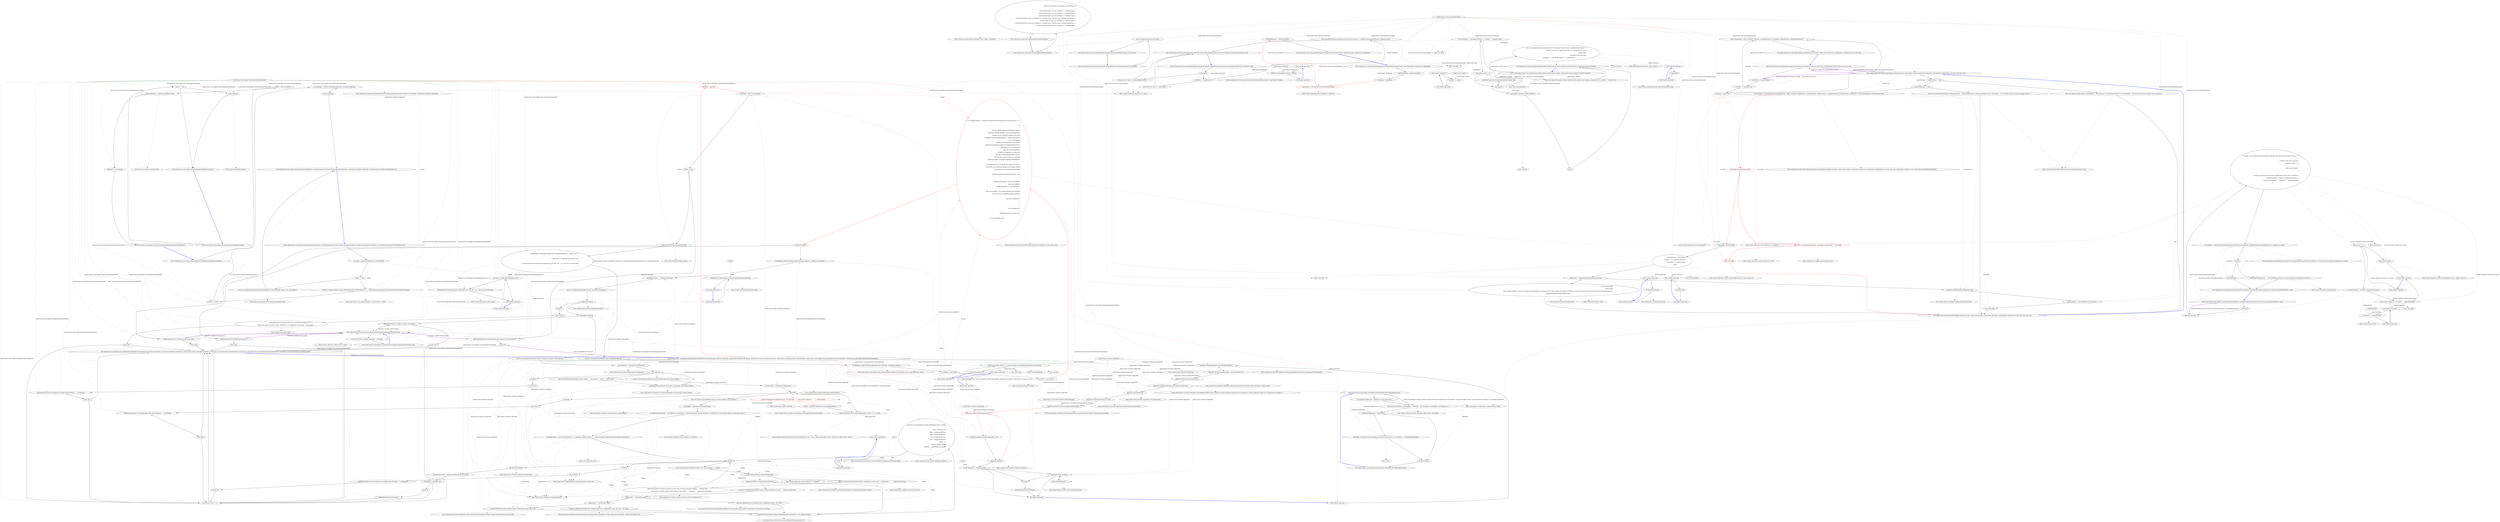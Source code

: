 digraph  {
n214 [label="QuantConnect.Lean.Engine.Setup.BrokerageSetupHandler", span=""];
n215 [label=algorithmName, span=""];
n216 [label=liveJob, span=""];
n217 [label="QuantConnect.Interfaces.IAlgorithm", span=""];
n218 [label="QuantConnect.Packets.AlgorithmNodePacket", span=""];
n219 [label="QuantConnect.Lean.Engine.RealTime.IRealTimeHandler", span=""];
n220 [label="QuantConnect.Interfaces.IBrokerage", span=""];
n221 [label=liveJob, span=""];
n222 [label=order, span=""];
n0 [label="Entry QuantConnect.Lean.Engine.Setup.BrokerageSetupHandler.BrokerageSetupHandler()", span="72-72", cluster="QuantConnect.Lean.Engine.Setup.BrokerageSetupHandler.BrokerageSetupHandler()"];
n1 [label="Errors = new List<string>()", span="74-74", cluster="QuantConnect.Lean.Engine.Setup.BrokerageSetupHandler.BrokerageSetupHandler()"];
n2 [label="MaximumRuntime = TimeSpan.FromDays(10*365)", span="75-75", cluster="QuantConnect.Lean.Engine.Setup.BrokerageSetupHandler.BrokerageSetupHandler()"];
n5 [label="Entry System.Collections.Generic.List<T>.List()", span="0-0", cluster="System.Collections.Generic.List<T>.List()"];
n3 [label="MaxOrders = int.MaxValue", span="76-76", cluster="QuantConnect.Lean.Engine.Setup.BrokerageSetupHandler.BrokerageSetupHandler()"];
n6 [label="Entry System.TimeSpan.FromDays(double)", span="0-0", cluster="System.TimeSpan.FromDays(double)"];
n4 [label="Exit QuantConnect.Lean.Engine.Setup.BrokerageSetupHandler.BrokerageSetupHandler()", span="72-72", cluster="QuantConnect.Lean.Engine.Setup.BrokerageSetupHandler.BrokerageSetupHandler()"];
n7 [label="Entry QuantConnect.Lean.Engine.Setup.BrokerageSetupHandler.CreateAlgorithmInstance(QuantConnect.Packets.AlgorithmNodePacket, string)", span="85-85", cluster="QuantConnect.Lean.Engine.Setup.BrokerageSetupHandler.CreateAlgorithmInstance(QuantConnect.Packets.AlgorithmNodePacket, string)"];
n8 [label="string error", span="87-87", cluster="QuantConnect.Lean.Engine.Setup.BrokerageSetupHandler.CreateAlgorithmInstance(QuantConnect.Packets.AlgorithmNodePacket, string)"];
n10 [label="var loader = new Loader(algorithmNodePacket.Language, TimeSpan.FromSeconds(15), names =>\r\n            {\r\n                // if there's only one use that guy\r\n                if (names.Count == 1)\r\n                {\r\n                    return names.Single();\r\n                }\r\n\r\n                // if there's more than one then check configuration for which one we should use\r\n                var algorithmName = Config.Get(''algorithm-type-name'');\r\n                return names.Single(x => x.Contains(''.'' + algorithmName));\r\n            })", span="91-102", cluster="QuantConnect.Lean.Engine.Setup.BrokerageSetupHandler.CreateAlgorithmInstance(QuantConnect.Packets.AlgorithmNodePacket, string)"];
n11 [label="var complete = loader.TryCreateAlgorithmInstanceWithIsolator(assemblyPath, algorithmNodePacket.RamAllocation, out algorithm, out error)", span="104-104", cluster="QuantConnect.Lean.Engine.Setup.BrokerageSetupHandler.CreateAlgorithmInstance(QuantConnect.Packets.AlgorithmNodePacket, string)"];
n9 [label="IAlgorithm algorithm", span="88-88", cluster="QuantConnect.Lean.Engine.Setup.BrokerageSetupHandler.CreateAlgorithmInstance(QuantConnect.Packets.AlgorithmNodePacket, string)"];
n16 [label="Entry Loader.cstr", span="", cluster="Loader.cstr"];
n17 [label="Entry System.TimeSpan.FromSeconds(double)", span="0-0", cluster="System.TimeSpan.FromSeconds(double)"];
n21 [label="names.Count == 1", span="94-94", cluster="lambda expression"];
n22 [label="return names.Single();", span="96-96", cluster="lambda expression"];
n24 [label="return names.Single(x => x.Contains(''.'' + algorithmName));", span="101-101", cluster="lambda expression"];
n12 [label="!complete", span="105-105", cluster="QuantConnect.Lean.Engine.Setup.BrokerageSetupHandler.CreateAlgorithmInstance(QuantConnect.Packets.AlgorithmNodePacket, string)"];
n18 [label="Entry QuantConnect.AlgorithmFactory.Loader.TryCreateAlgorithmInstanceWithIsolator(string, int, out QuantConnect.Interfaces.IAlgorithm, out string)", span="348-348", cluster="QuantConnect.AlgorithmFactory.Loader.TryCreateAlgorithmInstanceWithIsolator(string, int, out QuantConnect.Interfaces.IAlgorithm, out string)"];
n13 [label="throw new Exception(error + '' Try re-building algorithm and remove duplicate QCAlgorithm base classes.'');", span="105-105", cluster="QuantConnect.Lean.Engine.Setup.BrokerageSetupHandler.CreateAlgorithmInstance(QuantConnect.Packets.AlgorithmNodePacket, string)"];
n14 [label="return algorithm;", span="107-107", cluster="QuantConnect.Lean.Engine.Setup.BrokerageSetupHandler.CreateAlgorithmInstance(QuantConnect.Packets.AlgorithmNodePacket, string)"];
n15 [label="Exit QuantConnect.Lean.Engine.Setup.BrokerageSetupHandler.CreateAlgorithmInstance(QuantConnect.Packets.AlgorithmNodePacket, string)", span="85-85", cluster="QuantConnect.Lean.Engine.Setup.BrokerageSetupHandler.CreateAlgorithmInstance(QuantConnect.Packets.AlgorithmNodePacket, string)"];
n19 [label="Entry System.Exception.Exception(string)", span="0-0", cluster="System.Exception.Exception(string)"];
n20 [label="Entry lambda expression", span="91-102", cluster="lambda expression"];
n23 [label="var algorithmName = Config.Get(''algorithm-type-name'')", span="100-100", cluster="lambda expression"];
n27 [label="Entry QuantConnect.Configuration.Config.Get(string, string)", span="90-90", cluster="QuantConnect.Configuration.Config.Get(string, string)"];
n30 [label="x.Contains(''.'' + algorithmName)", span="101-101", cluster="lambda expression"];
n25 [label="Exit lambda expression", span="91-102", cluster="lambda expression"];
n28 [label="Entry Unk.Single", span="", cluster="Unk.Single"];
n29 [label="Entry lambda expression", span="101-101", cluster="lambda expression"];
n26 [label="Entry System.Collections.Generic.IEnumerable<TSource>.Single<TSource>()", span="0-0", cluster="System.Collections.Generic.IEnumerable<TSource>.Single<TSource>()"];
n31 [label="Exit lambda expression", span="101-101", cluster="lambda expression"];
n32 [label="Entry string.Contains(string)", span="0-0", cluster="string.Contains(string)"];
n33 [label="Entry QuantConnect.Lean.Engine.Setup.BrokerageSetupHandler.CreateBrokerage(QuantConnect.Packets.AlgorithmNodePacket, QuantConnect.Interfaces.IAlgorithm, out QuantConnect.Interfaces.IBrokerageFactory)", span="117-117", cluster="QuantConnect.Lean.Engine.Setup.BrokerageSetupHandler.CreateBrokerage(QuantConnect.Packets.AlgorithmNodePacket, QuantConnect.Interfaces.IAlgorithm, out QuantConnect.Interfaces.IBrokerageFactory)"];
n34 [label="var liveJob = algorithmNodePacket as LiveNodePacket", span="119-119", cluster="QuantConnect.Lean.Engine.Setup.BrokerageSetupHandler.CreateBrokerage(QuantConnect.Packets.AlgorithmNodePacket, QuantConnect.Interfaces.IAlgorithm, out QuantConnect.Interfaces.IBrokerageFactory)"];
n39 [label="var brokerage = _factory.CreateBrokerage(liveJob, uninitializedAlgorithm)", span="130-130", cluster="QuantConnect.Lean.Engine.Setup.BrokerageSetupHandler.CreateBrokerage(QuantConnect.Packets.AlgorithmNodePacket, QuantConnect.Interfaces.IAlgorithm, out QuantConnect.Interfaces.IBrokerageFactory)"];
n35 [label="liveJob == null", span="120-120", cluster="QuantConnect.Lean.Engine.Setup.BrokerageSetupHandler.CreateBrokerage(QuantConnect.Packets.AlgorithmNodePacket, QuantConnect.Interfaces.IAlgorithm, out QuantConnect.Interfaces.IBrokerageFactory)"];
n37 [label="_factory = Composer.Instance.Single<IBrokerageFactory>(brokerageFactory => brokerageFactory.BrokerageType.MatchesTypeName(liveJob.Brokerage))", span="126-126", cluster="QuantConnect.Lean.Engine.Setup.BrokerageSetupHandler.CreateBrokerage(QuantConnect.Packets.AlgorithmNodePacket, QuantConnect.Interfaces.IAlgorithm, out QuantConnect.Interfaces.IBrokerageFactory)"];
n46 [label="brokerageFactory.BrokerageType.MatchesTypeName(liveJob.Brokerage)", span="126-126", cluster="lambda expression"];
n36 [label="throw new ArgumentException(''BrokerageSetupHandler.CreateBrokerage requires a live node packet'');", span="122-122", cluster="QuantConnect.Lean.Engine.Setup.BrokerageSetupHandler.CreateBrokerage(QuantConnect.Packets.AlgorithmNodePacket, QuantConnect.Interfaces.IAlgorithm, out QuantConnect.Interfaces.IBrokerageFactory)"];
n38 [label="factory = _factory", span="127-127", cluster="QuantConnect.Lean.Engine.Setup.BrokerageSetupHandler.CreateBrokerage(QuantConnect.Packets.AlgorithmNodePacket, QuantConnect.Interfaces.IAlgorithm, out QuantConnect.Interfaces.IBrokerageFactory)"];
n43 [label="Entry QuantConnect.Util.Composer.Single<T>(System.Func<T, bool>)", span="60-60", cluster="QuantConnect.Util.Composer.Single<T>(System.Func<T, bool>)"];
n45 [label="Entry lambda expression", span="126-126", cluster="lambda expression"];
n41 [label="Exit QuantConnect.Lean.Engine.Setup.BrokerageSetupHandler.CreateBrokerage(QuantConnect.Packets.AlgorithmNodePacket, QuantConnect.Interfaces.IAlgorithm, out QuantConnect.Interfaces.IBrokerageFactory)", span="117-117", cluster="QuantConnect.Lean.Engine.Setup.BrokerageSetupHandler.CreateBrokerage(QuantConnect.Packets.AlgorithmNodePacket, QuantConnect.Interfaces.IAlgorithm, out QuantConnect.Interfaces.IBrokerageFactory)"];
n40 [label="return brokerage;", span="132-132", cluster="QuantConnect.Lean.Engine.Setup.BrokerageSetupHandler.CreateBrokerage(QuantConnect.Packets.AlgorithmNodePacket, QuantConnect.Interfaces.IAlgorithm, out QuantConnect.Interfaces.IBrokerageFactory)"];
n44 [label="Entry QuantConnect.Interfaces.IBrokerageFactory.CreateBrokerage(QuantConnect.Packets.LiveNodePacket, QuantConnect.Interfaces.IAlgorithm)", span="55-55", cluster="QuantConnect.Interfaces.IBrokerageFactory.CreateBrokerage(QuantConnect.Packets.LiveNodePacket, QuantConnect.Interfaces.IAlgorithm)"];
n42 [label="Entry System.ArgumentException.ArgumentException(string)", span="0-0", cluster="System.ArgumentException.ArgumentException(string)"];
n47 [label="Exit lambda expression", span="126-126", cluster="lambda expression"];
n48 [label="Entry System.Type.MatchesTypeName(string)", span="608-608", cluster="System.Type.MatchesTypeName(string)"];
n49 [label="Entry QuantConnect.Lean.Engine.Setup.BrokerageSetupHandler.Setup(QuantConnect.Interfaces.IAlgorithm, QuantConnect.Interfaces.IBrokerage, QuantConnect.Packets.AlgorithmNodePacket, QuantConnect.Lean.Engine.Results.IResultHandler, QuantConnect.Lean.Engine.TransactionHandlers.ITransactionHandler, QuantConnect.Lean.Engine.RealTime.IRealTimeHandler)", span="145-145", cluster="QuantConnect.Lean.Engine.Setup.BrokerageSetupHandler.Setup(QuantConnect.Interfaces.IAlgorithm, QuantConnect.Interfaces.IBrokerage, QuantConnect.Packets.AlgorithmNodePacket, QuantConnect.Lean.Engine.Results.IResultHandler, QuantConnect.Lean.Engine.TransactionHandlers.ITransactionHandler, QuantConnect.Lean.Engine.RealTime.IRealTimeHandler)"];
n50 [label="_algorithm = algorithm", span="147-147", cluster="QuantConnect.Lean.Engine.Setup.BrokerageSetupHandler.Setup(QuantConnect.Interfaces.IAlgorithm, QuantConnect.Interfaces.IBrokerage, QuantConnect.Packets.AlgorithmNodePacket, QuantConnect.Lean.Engine.Results.IResultHandler, QuantConnect.Lean.Engine.TransactionHandlers.ITransactionHandler, QuantConnect.Lean.Engine.RealTime.IRealTimeHandler)", color=red, community=0];
n51 [label="var liveJob = job as LiveNodePacket", span="150-150", cluster="QuantConnect.Lean.Engine.Setup.BrokerageSetupHandler.Setup(QuantConnect.Interfaces.IAlgorithm, QuantConnect.Interfaces.IBrokerage, QuantConnect.Packets.AlgorithmNodePacket, QuantConnect.Lean.Engine.Results.IResultHandler, QuantConnect.Lean.Engine.TransactionHandlers.ITransactionHandler, QuantConnect.Lean.Engine.RealTime.IRealTimeHandler)"];
n60 [label="resultHandler.SendStatusUpdate(AlgorithmStatus.Initializing, ''Initializing algorithm...'')", span="178-178", cluster="QuantConnect.Lean.Engine.Setup.BrokerageSetupHandler.Setup(QuantConnect.Interfaces.IAlgorithm, QuantConnect.Interfaces.IBrokerage, QuantConnect.Packets.AlgorithmNodePacket, QuantConnect.Lean.Engine.Results.IResultHandler, QuantConnect.Lean.Engine.TransactionHandlers.ITransactionHandler, QuantConnect.Lean.Engine.RealTime.IRealTimeHandler)"];
n61 [label="var controls = job.Controls", span="181-181", cluster="QuantConnect.Lean.Engine.Setup.BrokerageSetupHandler.Setup(QuantConnect.Interfaces.IAlgorithm, QuantConnect.Interfaces.IBrokerage, QuantConnect.Packets.AlgorithmNodePacket, QuantConnect.Lean.Engine.Results.IResultHandler, QuantConnect.Lean.Engine.TransactionHandlers.ITransactionHandler, QuantConnect.Lean.Engine.RealTime.IRealTimeHandler)"];
n63 [label="var initializeComplete = isolator.ExecuteWithTimeLimit(TimeSpan.FromSeconds(300), () =>\r\n                {\r\n                    try\r\n                    {\r\n                        //Set the default brokerage model before initialize\r\n                        algorithm.SetBrokerageModel(_factory.BrokerageModel);\r\n                        //Margin calls are disabled by default in live mode\r\n                        algorithm.Portfolio.MarginCallModel = MarginCallModel.Null;\r\n                        //Set our parameters\r\n                        algorithm.SetParameters(job.Parameters);\r\n                        algorithm.SetAvailableDataTypes(GetConfiguredDataFeeds());\r\n                        //Algorithm is live, not backtesting:\r\n                        algorithm.SetLiveMode(true);\r\n                        //Initialize the algorithm's starting date\r\n                        algorithm.SetDateTime(DateTime.UtcNow);\r\n                        //Set the source impl for the event scheduling\r\n                        algorithm.Schedule.SetEventSchedule(realTimeHandler);\r\n\r\n                        // If we're using IB, set the default subscription limit to 100,\r\n                        // algorithms can override this setting in the Initialize method\r\n                        if (brokerage is InteractiveBrokersBrokerage)\r\n                        {\r\n                            algorithm.Settings.DataSubscriptionLimit = 100;\r\n                        }\r\n\r\n                        //Initialise the algorithm, get the required data:\r\n                        algorithm.Initialize();\r\n                        if (liveJob.Brokerage != ''PaperBrokerage'')\r\n                        {\r\n                            //Zero the CashBook - we'll populate directly from brokerage\r\n                            foreach (var kvp in algorithm.Portfolio.CashBook)\r\n                            {\r\n                                kvp.Value.SetAmount(0);\r\n                            }\r\n                        }\r\n                    }\r\n                    catch (Exception err)\r\n                    {\r\n                        AddInitializationError(err.Message);\r\n                    }\r\n                }, controls.RamAllocation)", span="183-223", cluster="QuantConnect.Lean.Engine.Setup.BrokerageSetupHandler.Setup(QuantConnect.Interfaces.IAlgorithm, QuantConnect.Interfaces.IBrokerage, QuantConnect.Packets.AlgorithmNodePacket, QuantConnect.Lean.Engine.Results.IResultHandler, QuantConnect.Lean.Engine.TransactionHandlers.ITransactionHandler, QuantConnect.Lean.Engine.RealTime.IRealTimeHandler)", color=red, community=0];
n161 [label="algorithm.SetBrokerageModel(_factory.BrokerageModel)", span="188-188", cluster="lambda expression"];
n162 [label="algorithm.Portfolio.MarginCallModel = MarginCallModel.Null", span="190-190", cluster="lambda expression"];
n163 [label="algorithm.SetParameters(job.Parameters)", span="192-192", cluster="lambda expression"];
n164 [label="algorithm.SetAvailableDataTypes(GetConfiguredDataFeeds())", span="193-193", cluster="lambda expression"];
n165 [label="algorithm.SetLiveMode(true)", span="195-195", cluster="lambda expression"];
n166 [label="algorithm.SetDateTime(DateTime.UtcNow)", span="197-197", cluster="lambda expression"];
n167 [label="algorithm.Schedule.SetEventSchedule(realTimeHandler)", span="199-199", cluster="lambda expression"];
n168 [label="brokerage is InteractiveBrokersBrokerage", span="203-203", cluster="lambda expression", color=red, community=0];
n169 [label="algorithm.Settings.DataSubscriptionLimit = 100", span="205-205", cluster="lambda expression"];
n170 [label="algorithm.Initialize()", span="209-209", cluster="lambda expression"];
n172 [label="algorithm.Portfolio.CashBook", span="213-213", cluster="lambda expression"];
n67 [label="resultHandler.SendStatusUpdate(AlgorithmStatus.LoggingIn, ''Logging into brokerage...'')", span="232-232", cluster="QuantConnect.Lean.Engine.Setup.BrokerageSetupHandler.Setup(QuantConnect.Interfaces.IAlgorithm, QuantConnect.Interfaces.IBrokerage, QuantConnect.Packets.AlgorithmNodePacket, QuantConnect.Lean.Engine.Results.IResultHandler, QuantConnect.Lean.Engine.TransactionHandlers.ITransactionHandler, QuantConnect.Lean.Engine.RealTime.IRealTimeHandler)"];
n68 [label="brokerage.Message += brokerageOnMessage", span="234-234", cluster="QuantConnect.Lean.Engine.Setup.BrokerageSetupHandler.Setup(QuantConnect.Interfaces.IAlgorithm, QuantConnect.Interfaces.IBrokerage, QuantConnect.Packets.AlgorithmNodePacket, QuantConnect.Lean.Engine.Results.IResultHandler, QuantConnect.Lean.Engine.TransactionHandlers.ITransactionHandler, QuantConnect.Lean.Engine.RealTime.IRealTimeHandler)"];
n70 [label="brokerage.Connect()", span="240-240", cluster="QuantConnect.Lean.Engine.Setup.BrokerageSetupHandler.Setup(QuantConnect.Interfaces.IAlgorithm, QuantConnect.Interfaces.IBrokerage, QuantConnect.Packets.AlgorithmNodePacket, QuantConnect.Lean.Engine.Results.IResultHandler, QuantConnect.Lean.Engine.TransactionHandlers.ITransactionHandler, QuantConnect.Lean.Engine.RealTime.IRealTimeHandler)"];
n75 [label="!brokerage.IsConnected", span="250-250", cluster="QuantConnect.Lean.Engine.Setup.BrokerageSetupHandler.Setup(QuantConnect.Interfaces.IAlgorithm, QuantConnect.Interfaces.IBrokerage, QuantConnect.Packets.AlgorithmNodePacket, QuantConnect.Lean.Engine.Results.IResultHandler, QuantConnect.Lean.Engine.TransactionHandlers.ITransactionHandler, QuantConnect.Lean.Engine.RealTime.IRealTimeHandler)"];
n79 [label="var cashBalance = brokerage.GetCashBalance()", span="261-261", cluster="QuantConnect.Lean.Engine.Setup.BrokerageSetupHandler.Setup(QuantConnect.Interfaces.IAlgorithm, QuantConnect.Interfaces.IBrokerage, QuantConnect.Packets.AlgorithmNodePacket, QuantConnect.Lean.Engine.Results.IResultHandler, QuantConnect.Lean.Engine.TransactionHandlers.ITransactionHandler, QuantConnect.Lean.Engine.RealTime.IRealTimeHandler)"];
n82 [label="algorithm.Portfolio.SetCash(cash.Symbol, cash.Amount, cash.ConversionRate)", span="265-265", cluster="QuantConnect.Lean.Engine.Setup.BrokerageSetupHandler.Setup(QuantConnect.Interfaces.IAlgorithm, QuantConnect.Interfaces.IBrokerage, QuantConnect.Packets.AlgorithmNodePacket, QuantConnect.Lean.Engine.Results.IResultHandler, QuantConnect.Lean.Engine.TransactionHandlers.ITransactionHandler, QuantConnect.Lean.Engine.RealTime.IRealTimeHandler)"];
n88 [label="var openOrders = brokerage.GetOpenOrders()", span="279-279", cluster="QuantConnect.Lean.Engine.Setup.BrokerageSetupHandler.Setup(QuantConnect.Interfaces.IAlgorithm, QuantConnect.Interfaces.IBrokerage, QuantConnect.Packets.AlgorithmNodePacket, QuantConnect.Lean.Engine.Results.IResultHandler, QuantConnect.Lean.Engine.TransactionHandlers.ITransactionHandler, QuantConnect.Lean.Engine.RealTime.IRealTimeHandler)"];
n91 [label="order.Id = algorithm.Transactions.GetIncrementOrderId()", span="284-284", cluster="QuantConnect.Lean.Engine.Setup.BrokerageSetupHandler.Setup(QuantConnect.Interfaces.IAlgorithm, QuantConnect.Interfaces.IBrokerage, QuantConnect.Packets.AlgorithmNodePacket, QuantConnect.Lean.Engine.Results.IResultHandler, QuantConnect.Lean.Engine.TransactionHandlers.ITransactionHandler, QuantConnect.Lean.Engine.RealTime.IRealTimeHandler)"];
n92 [label="transactionHandler.Orders.AddOrUpdate(order.Id, order, (i, o) => order)", span="285-285", cluster="QuantConnect.Lean.Engine.Setup.BrokerageSetupHandler.Setup(QuantConnect.Interfaces.IAlgorithm, QuantConnect.Interfaces.IBrokerage, QuantConnect.Packets.AlgorithmNodePacket, QuantConnect.Lean.Engine.Results.IResultHandler, QuantConnect.Lean.Engine.TransactionHandlers.ITransactionHandler, QuantConnect.Lean.Engine.RealTime.IRealTimeHandler)"];
n98 [label="var holdings = brokerage.GetAccountHoldings()", span="299-299", cluster="QuantConnect.Lean.Engine.Setup.BrokerageSetupHandler.Setup(QuantConnect.Interfaces.IAlgorithm, QuantConnect.Interfaces.IBrokerage, QuantConnect.Packets.AlgorithmNodePacket, QuantConnect.Lean.Engine.Results.IResultHandler, QuantConnect.Lean.Engine.TransactionHandlers.ITransactionHandler, QuantConnect.Lean.Engine.RealTime.IRealTimeHandler)"];
n100 [label="var minResolution = new Lazy<Resolution>(() => algorithm.Securities.Select(x => x.Value.Resolution).DefaultIfEmpty(Resolution.Second).Min())", span="301-301", cluster="QuantConnect.Lean.Engine.Setup.BrokerageSetupHandler.Setup(QuantConnect.Interfaces.IAlgorithm, QuantConnect.Interfaces.IBrokerage, QuantConnect.Packets.AlgorithmNodePacket, QuantConnect.Lean.Engine.Results.IResultHandler, QuantConnect.Lean.Engine.TransactionHandlers.ITransactionHandler, QuantConnect.Lean.Engine.RealTime.IRealTimeHandler)"];
n190 [label="algorithm.Securities.Select(x => x.Value.Resolution).DefaultIfEmpty(Resolution.Second).Min()", span="301-301", cluster="lambda expression"];
n106 [label="!algorithm.Portfolio.ContainsKey(holding.Symbol)", span="317-317", cluster="QuantConnect.Lean.Engine.Setup.BrokerageSetupHandler.Setup(QuantConnect.Interfaces.IAlgorithm, QuantConnect.Interfaces.IBrokerage, QuantConnect.Packets.AlgorithmNodePacket, QuantConnect.Lean.Engine.Results.IResultHandler, QuantConnect.Lean.Engine.TransactionHandlers.ITransactionHandler, QuantConnect.Lean.Engine.RealTime.IRealTimeHandler)"];
n109 [label="algorithm.AddOptionContract(holding.Symbol, minResolution.Value, true, 1.0m)", span="324-324", cluster="QuantConnect.Lean.Engine.Setup.BrokerageSetupHandler.Setup(QuantConnect.Interfaces.IAlgorithm, QuantConnect.Interfaces.IBrokerage, QuantConnect.Packets.AlgorithmNodePacket, QuantConnect.Lean.Engine.Results.IResultHandler, QuantConnect.Lean.Engine.TransactionHandlers.ITransactionHandler, QuantConnect.Lean.Engine.RealTime.IRealTimeHandler)"];
n111 [label="algorithm.AddFutureContract(holding.Symbol, minResolution.Value, true, 1.0m)", span="329-329", cluster="QuantConnect.Lean.Engine.Setup.BrokerageSetupHandler.Setup(QuantConnect.Interfaces.IAlgorithm, QuantConnect.Interfaces.IBrokerage, QuantConnect.Packets.AlgorithmNodePacket, QuantConnect.Lean.Engine.Results.IResultHandler, QuantConnect.Lean.Engine.TransactionHandlers.ITransactionHandler, QuantConnect.Lean.Engine.RealTime.IRealTimeHandler)"];
n112 [label="algorithm.AddSecurity(holding.Type, holding.Symbol.Value, minResolution.Value, null, true, 1.0m, false)", span="334-334", cluster="QuantConnect.Lean.Engine.Setup.BrokerageSetupHandler.Setup(QuantConnect.Interfaces.IAlgorithm, QuantConnect.Interfaces.IBrokerage, QuantConnect.Packets.AlgorithmNodePacket, QuantConnect.Lean.Engine.Results.IResultHandler, QuantConnect.Lean.Engine.TransactionHandlers.ITransactionHandler, QuantConnect.Lean.Engine.RealTime.IRealTimeHandler)"];
n113 [label="algorithm.Portfolio[holding.Symbol].SetHoldings(holding.AveragePrice, (int) holding.Quantity)", span="338-338", cluster="QuantConnect.Lean.Engine.Setup.BrokerageSetupHandler.Setup(QuantConnect.Interfaces.IAlgorithm, QuantConnect.Interfaces.IBrokerage, QuantConnect.Packets.AlgorithmNodePacket, QuantConnect.Lean.Engine.Results.IResultHandler, QuantConnect.Lean.Engine.TransactionHandlers.ITransactionHandler, QuantConnect.Lean.Engine.RealTime.IRealTimeHandler)"];
n114 [label="algorithm.Securities[holding.Symbol].SetMarketPrice(new TradeBar\r\n                        {\r\n                            Time = DateTime.Now,\r\n                            Open = holding.MarketPrice,\r\n                            High = holding.MarketPrice,\r\n                            Low = holding.MarketPrice,\r\n                            Close = holding.MarketPrice,\r\n                            Volume = 0,\r\n                            Symbol = holding.Symbol,\r\n                            DataType = MarketDataType.TradeBar\r\n                        })", span="339-349", cluster="QuantConnect.Lean.Engine.Setup.BrokerageSetupHandler.Setup(QuantConnect.Interfaces.IAlgorithm, QuantConnect.Interfaces.IBrokerage, QuantConnect.Packets.AlgorithmNodePacket, QuantConnect.Lean.Engine.Results.IResultHandler, QuantConnect.Lean.Engine.TransactionHandlers.ITransactionHandler, QuantConnect.Lean.Engine.RealTime.IRealTimeHandler)"];
n119 [label="algorithm.PostInitialize()", span="359-359", cluster="QuantConnect.Lean.Engine.Setup.BrokerageSetupHandler.Setup(QuantConnect.Interfaces.IAlgorithm, QuantConnect.Interfaces.IBrokerage, QuantConnect.Packets.AlgorithmNodePacket, QuantConnect.Lean.Engine.Results.IResultHandler, QuantConnect.Lean.Engine.TransactionHandlers.ITransactionHandler, QuantConnect.Lean.Engine.RealTime.IRealTimeHandler)"];
n120 [label="StartingPortfolioValue = algorithm.Portfolio.TotalPortfolioValue", span="362-362", cluster="QuantConnect.Lean.Engine.Setup.BrokerageSetupHandler.Setup(QuantConnect.Interfaces.IAlgorithm, QuantConnect.Interfaces.IBrokerage, QuantConnect.Packets.AlgorithmNodePacket, QuantConnect.Lean.Engine.Results.IResultHandler, QuantConnect.Lean.Engine.TransactionHandlers.ITransactionHandler, QuantConnect.Lean.Engine.RealTime.IRealTimeHandler)"];
n52 [label="liveJob == null", span="151-151", cluster="QuantConnect.Lean.Engine.Setup.BrokerageSetupHandler.Setup(QuantConnect.Interfaces.IAlgorithm, QuantConnect.Interfaces.IBrokerage, QuantConnect.Packets.AlgorithmNodePacket, QuantConnect.Lean.Engine.Results.IResultHandler, QuantConnect.Lean.Engine.TransactionHandlers.ITransactionHandler, QuantConnect.Lean.Engine.RealTime.IRealTimeHandler)"];
n55 [label="string.IsNullOrWhiteSpace(liveJob.Brokerage)", span="158-158", cluster="QuantConnect.Lean.Engine.Setup.BrokerageSetupHandler.Setup(QuantConnect.Interfaces.IAlgorithm, QuantConnect.Interfaces.IBrokerage, QuantConnect.Packets.AlgorithmNodePacket, QuantConnect.Lean.Engine.Results.IResultHandler, QuantConnect.Lean.Engine.TransactionHandlers.ITransactionHandler, QuantConnect.Lean.Engine.RealTime.IRealTimeHandler)"];
n171 [label="liveJob.Brokerage != ''PaperBrokerage''", span="210-210", cluster="lambda expression"];
n53 [label="AddInitializationError(''BrokerageSetupHandler requires a LiveNodePacket'')", span="153-153", cluster="QuantConnect.Lean.Engine.Setup.BrokerageSetupHandler.Setup(QuantConnect.Interfaces.IAlgorithm, QuantConnect.Interfaces.IBrokerage, QuantConnect.Packets.AlgorithmNodePacket, QuantConnect.Lean.Engine.Results.IResultHandler, QuantConnect.Lean.Engine.TransactionHandlers.ITransactionHandler, QuantConnect.Lean.Engine.RealTime.IRealTimeHandler)"];
n54 [label="return false;", span="154-154", cluster="QuantConnect.Lean.Engine.Setup.BrokerageSetupHandler.Setup(QuantConnect.Interfaces.IAlgorithm, QuantConnect.Interfaces.IBrokerage, QuantConnect.Packets.AlgorithmNodePacket, QuantConnect.Lean.Engine.Results.IResultHandler, QuantConnect.Lean.Engine.TransactionHandlers.ITransactionHandler, QuantConnect.Lean.Engine.RealTime.IRealTimeHandler)"];
n126 [label="Entry QuantConnect.Lean.Engine.Setup.BrokerageSetupHandler.AddInitializationError(string)", span="402-402", cluster="QuantConnect.Lean.Engine.Setup.BrokerageSetupHandler.AddInitializationError(string)"];
n56 [label="AddInitializationError(''A brokerage must be specified'')", span="160-160", cluster="QuantConnect.Lean.Engine.Setup.BrokerageSetupHandler.Setup(QuantConnect.Interfaces.IAlgorithm, QuantConnect.Interfaces.IBrokerage, QuantConnect.Packets.AlgorithmNodePacket, QuantConnect.Lean.Engine.Results.IResultHandler, QuantConnect.Lean.Engine.TransactionHandlers.ITransactionHandler, QuantConnect.Lean.Engine.RealTime.IRealTimeHandler)"];
n58 [label="EventHandler<BrokerageMessageEvent> brokerageOnMessage = (sender, args) =>\r\n            {\r\n                if (args.Type == BrokerageMessageType.Error)\r\n                {\r\n                    AddInitializationError(string.Format(''Brokerage Error Code: {0} - {1}'', args.Code, args.Message));\r\n                }\r\n            }", span="166-172", cluster="QuantConnect.Lean.Engine.Setup.BrokerageSetupHandler.Setup(QuantConnect.Interfaces.IAlgorithm, QuantConnect.Interfaces.IBrokerage, QuantConnect.Packets.AlgorithmNodePacket, QuantConnect.Lean.Engine.Results.IResultHandler, QuantConnect.Lean.Engine.TransactionHandlers.ITransactionHandler, QuantConnect.Lean.Engine.RealTime.IRealTimeHandler)"];
n127 [label="Entry string.IsNullOrWhiteSpace(string)", span="0-0", cluster="string.IsNullOrWhiteSpace(string)"];
n57 [label="return false;", span="161-161", cluster="QuantConnect.Lean.Engine.Setup.BrokerageSetupHandler.Setup(QuantConnect.Interfaces.IAlgorithm, QuantConnect.Interfaces.IBrokerage, QuantConnect.Packets.AlgorithmNodePacket, QuantConnect.Lean.Engine.Results.IResultHandler, QuantConnect.Lean.Engine.TransactionHandlers.ITransactionHandler, QuantConnect.Lean.Engine.RealTime.IRealTimeHandler)"];
n59 [label="Log.Trace(''BrokerageSetupHandler.Setup(): Initializing algorithm...'')", span="176-176", cluster="QuantConnect.Lean.Engine.Setup.BrokerageSetupHandler.Setup(QuantConnect.Interfaces.IAlgorithm, QuantConnect.Interfaces.IBrokerage, QuantConnect.Packets.AlgorithmNodePacket, QuantConnect.Lean.Engine.Results.IResultHandler, QuantConnect.Lean.Engine.TransactionHandlers.ITransactionHandler, QuantConnect.Lean.Engine.RealTime.IRealTimeHandler)"];
n156 [label="args.Type == BrokerageMessageType.Error", span="168-168", cluster="lambda expression"];
n157 [label="AddInitializationError(string.Format(''Brokerage Error Code: {0} - {1}'', args.Code, args.Message))", span="170-170", cluster="lambda expression"];
n128 [label="Entry QuantConnect.Logging.Log.Trace(string, bool)", span="106-106", cluster="QuantConnect.Logging.Log.Trace(string, bool)"];
n129 [label="Entry QuantConnect.Lean.Engine.Results.IResultHandler.SendStatusUpdate(QuantConnect.AlgorithmStatus, string)", span="219-219", cluster="QuantConnect.Lean.Engine.Results.IResultHandler.SendStatusUpdate(QuantConnect.AlgorithmStatus, string)"];
n62 [label="var isolator = new Isolator()", span="182-182", cluster="QuantConnect.Lean.Engine.Setup.BrokerageSetupHandler.Setup(QuantConnect.Interfaces.IAlgorithm, QuantConnect.Interfaces.IBrokerage, QuantConnect.Packets.AlgorithmNodePacket, QuantConnect.Lean.Engine.Results.IResultHandler, QuantConnect.Lean.Engine.TransactionHandlers.ITransactionHandler, QuantConnect.Lean.Engine.RealTime.IRealTimeHandler)"];
n130 [label="Entry QuantConnect.Isolator.Isolator()", span="55-55", cluster="QuantConnect.Isolator.Isolator()"];
n64 [label="!initializeComplete", span="225-225", cluster="QuantConnect.Lean.Engine.Setup.BrokerageSetupHandler.Setup(QuantConnect.Interfaces.IAlgorithm, QuantConnect.Interfaces.IBrokerage, QuantConnect.Packets.AlgorithmNodePacket, QuantConnect.Lean.Engine.Results.IResultHandler, QuantConnect.Lean.Engine.TransactionHandlers.ITransactionHandler, QuantConnect.Lean.Engine.RealTime.IRealTimeHandler)"];
n131 [label="Entry QuantConnect.Isolator.ExecuteWithTimeLimit(System.TimeSpan, System.Action, long)", span="145-145", cluster="QuantConnect.Isolator.ExecuteWithTimeLimit(System.TimeSpan, System.Action, long)"];
n160 [label="Entry lambda expression", span="183-223", cluster="lambda expression"];
n65 [label="AddInitializationError(''Initialization timed out.'')", span="227-227", cluster="QuantConnect.Lean.Engine.Setup.BrokerageSetupHandler.Setup(QuantConnect.Interfaces.IAlgorithm, QuantConnect.Interfaces.IBrokerage, QuantConnect.Packets.AlgorithmNodePacket, QuantConnect.Lean.Engine.Results.IResultHandler, QuantConnect.Lean.Engine.TransactionHandlers.ITransactionHandler, QuantConnect.Lean.Engine.RealTime.IRealTimeHandler)"];
n66 [label="return false;", span="228-228", cluster="QuantConnect.Lean.Engine.Setup.BrokerageSetupHandler.Setup(QuantConnect.Interfaces.IAlgorithm, QuantConnect.Interfaces.IBrokerage, QuantConnect.Packets.AlgorithmNodePacket, QuantConnect.Lean.Engine.Results.IResultHandler, QuantConnect.Lean.Engine.TransactionHandlers.ITransactionHandler, QuantConnect.Lean.Engine.RealTime.IRealTimeHandler)"];
n69 [label="Log.Trace(''BrokerageSetupHandler.Setup(): Connecting to brokerage...'')", span="236-236", cluster="QuantConnect.Lean.Engine.Setup.BrokerageSetupHandler.Setup(QuantConnect.Interfaces.IAlgorithm, QuantConnect.Interfaces.IBrokerage, QuantConnect.Packets.AlgorithmNodePacket, QuantConnect.Lean.Engine.Results.IResultHandler, QuantConnect.Lean.Engine.TransactionHandlers.ITransactionHandler, QuantConnect.Lean.Engine.RealTime.IRealTimeHandler)"];
n71 [label=Exception, span="242-242", cluster="QuantConnect.Lean.Engine.Setup.BrokerageSetupHandler.Setup(QuantConnect.Interfaces.IAlgorithm, QuantConnect.Interfaces.IBrokerage, QuantConnect.Packets.AlgorithmNodePacket, QuantConnect.Lean.Engine.Results.IResultHandler, QuantConnect.Lean.Engine.TransactionHandlers.ITransactionHandler, QuantConnect.Lean.Engine.RealTime.IRealTimeHandler)"];
n132 [label="Entry QuantConnect.Interfaces.IBrokerage.Connect()", span="103-103", cluster="QuantConnect.Interfaces.IBrokerage.Connect()"];
n72 [label="Log.Error(err)", span="244-244", cluster="QuantConnect.Lean.Engine.Setup.BrokerageSetupHandler.Setup(QuantConnect.Interfaces.IAlgorithm, QuantConnect.Interfaces.IBrokerage, QuantConnect.Packets.AlgorithmNodePacket, QuantConnect.Lean.Engine.Results.IResultHandler, QuantConnect.Lean.Engine.TransactionHandlers.ITransactionHandler, QuantConnect.Lean.Engine.RealTime.IRealTimeHandler)"];
n73 [label="AddInitializationError(string.Format(''Error connecting to brokerage: {0}. '' +\r\n                        ''This may be caused by incorrect login credentials or an unsupported account type.'', err.Message))", span="245-246", cluster="QuantConnect.Lean.Engine.Setup.BrokerageSetupHandler.Setup(QuantConnect.Interfaces.IAlgorithm, QuantConnect.Interfaces.IBrokerage, QuantConnect.Packets.AlgorithmNodePacket, QuantConnect.Lean.Engine.Results.IResultHandler, QuantConnect.Lean.Engine.TransactionHandlers.ITransactionHandler, QuantConnect.Lean.Engine.RealTime.IRealTimeHandler)"];
n133 [label="Entry QuantConnect.Logging.Log.Error(System.Exception, string, bool)", span="98-98", cluster="QuantConnect.Logging.Log.Error(System.Exception, string, bool)"];
n74 [label="return false;", span="247-247", cluster="QuantConnect.Lean.Engine.Setup.BrokerageSetupHandler.Setup(QuantConnect.Interfaces.IAlgorithm, QuantConnect.Interfaces.IBrokerage, QuantConnect.Packets.AlgorithmNodePacket, QuantConnect.Lean.Engine.Results.IResultHandler, QuantConnect.Lean.Engine.TransactionHandlers.ITransactionHandler, QuantConnect.Lean.Engine.RealTime.IRealTimeHandler)"];
n134 [label="Entry string.Format(string, object)", span="0-0", cluster="string.Format(string, object)"];
n76 [label="AddInitializationError(''Unable to connect to brokerage.'')", span="253-253", cluster="QuantConnect.Lean.Engine.Setup.BrokerageSetupHandler.Setup(QuantConnect.Interfaces.IAlgorithm, QuantConnect.Interfaces.IBrokerage, QuantConnect.Packets.AlgorithmNodePacket, QuantConnect.Lean.Engine.Results.IResultHandler, QuantConnect.Lean.Engine.TransactionHandlers.ITransactionHandler, QuantConnect.Lean.Engine.RealTime.IRealTimeHandler)"];
n78 [label="Log.Trace(''BrokerageSetupHandler.Setup(): Fetching cash balance from brokerage...'')", span="257-257", cluster="QuantConnect.Lean.Engine.Setup.BrokerageSetupHandler.Setup(QuantConnect.Interfaces.IAlgorithm, QuantConnect.Interfaces.IBrokerage, QuantConnect.Packets.AlgorithmNodePacket, QuantConnect.Lean.Engine.Results.IResultHandler, QuantConnect.Lean.Engine.TransactionHandlers.ITransactionHandler, QuantConnect.Lean.Engine.RealTime.IRealTimeHandler)"];
n77 [label="return false;", span="254-254", cluster="QuantConnect.Lean.Engine.Setup.BrokerageSetupHandler.Setup(QuantConnect.Interfaces.IAlgorithm, QuantConnect.Interfaces.IBrokerage, QuantConnect.Packets.AlgorithmNodePacket, QuantConnect.Lean.Engine.Results.IResultHandler, QuantConnect.Lean.Engine.TransactionHandlers.ITransactionHandler, QuantConnect.Lean.Engine.RealTime.IRealTimeHandler)"];
n80 [label=cashBalance, span="262-262", cluster="QuantConnect.Lean.Engine.Setup.BrokerageSetupHandler.Setup(QuantConnect.Interfaces.IAlgorithm, QuantConnect.Interfaces.IBrokerage, QuantConnect.Packets.AlgorithmNodePacket, QuantConnect.Lean.Engine.Results.IResultHandler, QuantConnect.Lean.Engine.TransactionHandlers.ITransactionHandler, QuantConnect.Lean.Engine.RealTime.IRealTimeHandler)"];
n135 [label="Entry QuantConnect.Interfaces.IBrokerage.GetCashBalance()", span="77-77", cluster="QuantConnect.Interfaces.IBrokerage.GetCashBalance()"];
n81 [label="Log.Trace(''BrokerageSetupHandler.Setup(): Setting '' + cash.Symbol + '' cash to '' + cash.Amount)", span="264-264", cluster="QuantConnect.Lean.Engine.Setup.BrokerageSetupHandler.Setup(QuantConnect.Interfaces.IAlgorithm, QuantConnect.Interfaces.IBrokerage, QuantConnect.Packets.AlgorithmNodePacket, QuantConnect.Lean.Engine.Results.IResultHandler, QuantConnect.Lean.Engine.TransactionHandlers.ITransactionHandler, QuantConnect.Lean.Engine.RealTime.IRealTimeHandler)"];
n83 [label=Exception, span="268-268", cluster="QuantConnect.Lean.Engine.Setup.BrokerageSetupHandler.Setup(QuantConnect.Interfaces.IAlgorithm, QuantConnect.Interfaces.IBrokerage, QuantConnect.Packets.AlgorithmNodePacket, QuantConnect.Lean.Engine.Results.IResultHandler, QuantConnect.Lean.Engine.TransactionHandlers.ITransactionHandler, QuantConnect.Lean.Engine.RealTime.IRealTimeHandler)"];
n87 [label="Log.Trace(''BrokerageSetupHandler.Setup(): Fetching open orders from brokerage...'')", span="275-275", cluster="QuantConnect.Lean.Engine.Setup.BrokerageSetupHandler.Setup(QuantConnect.Interfaces.IAlgorithm, QuantConnect.Interfaces.IBrokerage, QuantConnect.Packets.AlgorithmNodePacket, QuantConnect.Lean.Engine.Results.IResultHandler, QuantConnect.Lean.Engine.TransactionHandlers.ITransactionHandler, QuantConnect.Lean.Engine.RealTime.IRealTimeHandler)"];
n136 [label="Entry QuantConnect.Securities.SecurityPortfolioManager.SetCash(string, decimal, decimal)", span="483-483", cluster="QuantConnect.Securities.SecurityPortfolioManager.SetCash(string, decimal, decimal)"];
n84 [label="Log.Error(err)", span="270-270", cluster="QuantConnect.Lean.Engine.Setup.BrokerageSetupHandler.Setup(QuantConnect.Interfaces.IAlgorithm, QuantConnect.Interfaces.IBrokerage, QuantConnect.Packets.AlgorithmNodePacket, QuantConnect.Lean.Engine.Results.IResultHandler, QuantConnect.Lean.Engine.TransactionHandlers.ITransactionHandler, QuantConnect.Lean.Engine.RealTime.IRealTimeHandler)"];
n85 [label="AddInitializationError(''Error getting cash balance from brokerage: '' + err.Message)", span="271-271", cluster="QuantConnect.Lean.Engine.Setup.BrokerageSetupHandler.Setup(QuantConnect.Interfaces.IAlgorithm, QuantConnect.Interfaces.IBrokerage, QuantConnect.Packets.AlgorithmNodePacket, QuantConnect.Lean.Engine.Results.IResultHandler, QuantConnect.Lean.Engine.TransactionHandlers.ITransactionHandler, QuantConnect.Lean.Engine.RealTime.IRealTimeHandler)"];
n86 [label="return false;", span="272-272", cluster="QuantConnect.Lean.Engine.Setup.BrokerageSetupHandler.Setup(QuantConnect.Interfaces.IAlgorithm, QuantConnect.Interfaces.IBrokerage, QuantConnect.Packets.AlgorithmNodePacket, QuantConnect.Lean.Engine.Results.IResultHandler, QuantConnect.Lean.Engine.TransactionHandlers.ITransactionHandler, QuantConnect.Lean.Engine.RealTime.IRealTimeHandler)"];
n89 [label=openOrders, span="280-280", cluster="QuantConnect.Lean.Engine.Setup.BrokerageSetupHandler.Setup(QuantConnect.Interfaces.IAlgorithm, QuantConnect.Interfaces.IBrokerage, QuantConnect.Packets.AlgorithmNodePacket, QuantConnect.Lean.Engine.Results.IResultHandler, QuantConnect.Lean.Engine.TransactionHandlers.ITransactionHandler, QuantConnect.Lean.Engine.RealTime.IRealTimeHandler)"];
n137 [label="Entry QuantConnect.Interfaces.IBrokerage.GetOpenOrders()", span="65-65", cluster="QuantConnect.Interfaces.IBrokerage.GetOpenOrders()"];
n90 [label="Log.Trace(''BrokerageSetupHandler.Setup(): Has open order: '' + order.Symbol.ToString() + '' - '' + order.Quantity)", span="283-283", cluster="QuantConnect.Lean.Engine.Setup.BrokerageSetupHandler.Setup(QuantConnect.Interfaces.IAlgorithm, QuantConnect.Interfaces.IBrokerage, QuantConnect.Packets.AlgorithmNodePacket, QuantConnect.Lean.Engine.Results.IResultHandler, QuantConnect.Lean.Engine.TransactionHandlers.ITransactionHandler, QuantConnect.Lean.Engine.RealTime.IRealTimeHandler)", color=red, community=0];
n93 [label=Exception, span="288-288", cluster="QuantConnect.Lean.Engine.Setup.BrokerageSetupHandler.Setup(QuantConnect.Interfaces.IAlgorithm, QuantConnect.Interfaces.IBrokerage, QuantConnect.Packets.AlgorithmNodePacket, QuantConnect.Lean.Engine.Results.IResultHandler, QuantConnect.Lean.Engine.TransactionHandlers.ITransactionHandler, QuantConnect.Lean.Engine.RealTime.IRealTimeHandler)"];
n97 [label="Log.Trace(''BrokerageSetupHandler.Setup(): Fetching holdings from brokerage...'')", span="295-295", cluster="QuantConnect.Lean.Engine.Setup.BrokerageSetupHandler.Setup(QuantConnect.Interfaces.IAlgorithm, QuantConnect.Interfaces.IBrokerage, QuantConnect.Packets.AlgorithmNodePacket, QuantConnect.Lean.Engine.Results.IResultHandler, QuantConnect.Lean.Engine.TransactionHandlers.ITransactionHandler, QuantConnect.Lean.Engine.RealTime.IRealTimeHandler)"];
n187 [label=order, span="285-285", cluster="lambda expression"];
n138 [label="Entry QuantConnect.Symbol.ToString()", span="350-350", cluster="QuantConnect.Symbol.ToString()"];
n139 [label="Entry QuantConnect.Securities.SecurityTransactionManager.GetIncrementOrderId()", span="365-365", cluster="QuantConnect.Securities.SecurityTransactionManager.GetIncrementOrderId()"];
n140 [label="Entry System.Collections.Concurrent.ConcurrentDictionary<TKey, TValue>.AddOrUpdate(TKey, TValue, System.Func<TKey, TValue, TValue>)", span="0-0", cluster="System.Collections.Concurrent.ConcurrentDictionary<TKey, TValue>.AddOrUpdate(TKey, TValue, System.Func<TKey, TValue, TValue>)"];
n186 [label="Entry lambda expression", span="285-285", cluster="lambda expression"];
n94 [label="Log.Error(err)", span="290-290", cluster="QuantConnect.Lean.Engine.Setup.BrokerageSetupHandler.Setup(QuantConnect.Interfaces.IAlgorithm, QuantConnect.Interfaces.IBrokerage, QuantConnect.Packets.AlgorithmNodePacket, QuantConnect.Lean.Engine.Results.IResultHandler, QuantConnect.Lean.Engine.TransactionHandlers.ITransactionHandler, QuantConnect.Lean.Engine.RealTime.IRealTimeHandler)"];
n95 [label="AddInitializationError(''Error getting open orders from brokerage: '' + err.Message)", span="291-291", cluster="QuantConnect.Lean.Engine.Setup.BrokerageSetupHandler.Setup(QuantConnect.Interfaces.IAlgorithm, QuantConnect.Interfaces.IBrokerage, QuantConnect.Packets.AlgorithmNodePacket, QuantConnect.Lean.Engine.Results.IResultHandler, QuantConnect.Lean.Engine.TransactionHandlers.ITransactionHandler, QuantConnect.Lean.Engine.RealTime.IRealTimeHandler)"];
n96 [label="return false;", span="292-292", cluster="QuantConnect.Lean.Engine.Setup.BrokerageSetupHandler.Setup(QuantConnect.Interfaces.IAlgorithm, QuantConnect.Interfaces.IBrokerage, QuantConnect.Packets.AlgorithmNodePacket, QuantConnect.Lean.Engine.Results.IResultHandler, QuantConnect.Lean.Engine.TransactionHandlers.ITransactionHandler, QuantConnect.Lean.Engine.RealTime.IRealTimeHandler)"];
n99 [label="var supportedSecurityTypes = new HashSet<SecurityType> { SecurityType.Equity, SecurityType.Forex, SecurityType.Cfd, SecurityType.Option, SecurityType.Future }", span="300-300", cluster="QuantConnect.Lean.Engine.Setup.BrokerageSetupHandler.Setup(QuantConnect.Interfaces.IAlgorithm, QuantConnect.Interfaces.IBrokerage, QuantConnect.Packets.AlgorithmNodePacket, QuantConnect.Lean.Engine.Results.IResultHandler, QuantConnect.Lean.Engine.TransactionHandlers.ITransactionHandler, QuantConnect.Lean.Engine.RealTime.IRealTimeHandler)"];
n141 [label="Entry QuantConnect.Interfaces.IBrokerage.GetAccountHoldings()", span="71-71", cluster="QuantConnect.Interfaces.IBrokerage.GetAccountHoldings()"];
n101 [label=holdings, span="302-302", cluster="QuantConnect.Lean.Engine.Setup.BrokerageSetupHandler.Setup(QuantConnect.Interfaces.IAlgorithm, QuantConnect.Interfaces.IBrokerage, QuantConnect.Packets.AlgorithmNodePacket, QuantConnect.Lean.Engine.Results.IResultHandler, QuantConnect.Lean.Engine.TransactionHandlers.ITransactionHandler, QuantConnect.Lean.Engine.RealTime.IRealTimeHandler)"];
n142 [label="Entry System.Collections.Generic.HashSet<T>.HashSet()", span="0-0", cluster="System.Collections.Generic.HashSet<T>.HashSet()"];
n103 [label="!supportedSecurityTypes.Contains(holding.Type)", span="307-307", cluster="QuantConnect.Lean.Engine.Setup.BrokerageSetupHandler.Setup(QuantConnect.Interfaces.IAlgorithm, QuantConnect.Interfaces.IBrokerage, QuantConnect.Packets.AlgorithmNodePacket, QuantConnect.Lean.Engine.Results.IResultHandler, QuantConnect.Lean.Engine.TransactionHandlers.ITransactionHandler, QuantConnect.Lean.Engine.RealTime.IRealTimeHandler)"];
n105 [label="AddInitializationError(''Found unsupported security type in existing brokerage holdings: '' + holding.Type + ''. '' +\r\n                                ''QuantConnect currently supports the following security types: '' + string.Join('','', supportedSecurityTypes))", span="310-311", cluster="QuantConnect.Lean.Engine.Setup.BrokerageSetupHandler.Setup(QuantConnect.Interfaces.IAlgorithm, QuantConnect.Interfaces.IBrokerage, QuantConnect.Packets.AlgorithmNodePacket, QuantConnect.Lean.Engine.Results.IResultHandler, QuantConnect.Lean.Engine.TransactionHandlers.ITransactionHandler, QuantConnect.Lean.Engine.RealTime.IRealTimeHandler)"];
n143 [label="Entry Lazy<Resolution>.cstr", span="", cluster="Lazy<Resolution>.cstr"];
n102 [label="Log.Trace(''BrokerageSetupHandler.Setup(): Has existing holding: '' + holding)", span="304-304", cluster="QuantConnect.Lean.Engine.Setup.BrokerageSetupHandler.Setup(QuantConnect.Interfaces.IAlgorithm, QuantConnect.Interfaces.IBrokerage, QuantConnect.Packets.AlgorithmNodePacket, QuantConnect.Lean.Engine.Results.IResultHandler, QuantConnect.Lean.Engine.TransactionHandlers.ITransactionHandler, QuantConnect.Lean.Engine.RealTime.IRealTimeHandler)"];
n115 [label=Exception, span="352-352", cluster="QuantConnect.Lean.Engine.Setup.BrokerageSetupHandler.Setup(QuantConnect.Interfaces.IAlgorithm, QuantConnect.Interfaces.IBrokerage, QuantConnect.Packets.AlgorithmNodePacket, QuantConnect.Lean.Engine.Results.IResultHandler, QuantConnect.Lean.Engine.TransactionHandlers.ITransactionHandler, QuantConnect.Lean.Engine.RealTime.IRealTimeHandler)"];
n104 [label="Log.Error(''BrokerageSetupHandler.Setup(): Unsupported security type: '' + holding.Type + ''-'' + holding.Symbol.Value)", span="309-309", cluster="QuantConnect.Lean.Engine.Setup.BrokerageSetupHandler.Setup(QuantConnect.Interfaces.IAlgorithm, QuantConnect.Interfaces.IBrokerage, QuantConnect.Packets.AlgorithmNodePacket, QuantConnect.Lean.Engine.Results.IResultHandler, QuantConnect.Lean.Engine.TransactionHandlers.ITransactionHandler, QuantConnect.Lean.Engine.RealTime.IRealTimeHandler)"];
n107 [label="Log.Trace(''BrokerageSetupHandler.Setup(): Adding unrequested security: '' + holding.Symbol.Value)", span="319-319", cluster="QuantConnect.Lean.Engine.Setup.BrokerageSetupHandler.Setup(QuantConnect.Interfaces.IAlgorithm, QuantConnect.Interfaces.IBrokerage, QuantConnect.Packets.AlgorithmNodePacket, QuantConnect.Lean.Engine.Results.IResultHandler, QuantConnect.Lean.Engine.TransactionHandlers.ITransactionHandler, QuantConnect.Lean.Engine.RealTime.IRealTimeHandler)"];
n108 [label="holding.Type == SecurityType.Option", span="321-321", cluster="QuantConnect.Lean.Engine.Setup.BrokerageSetupHandler.Setup(QuantConnect.Interfaces.IAlgorithm, QuantConnect.Interfaces.IBrokerage, QuantConnect.Packets.AlgorithmNodePacket, QuantConnect.Lean.Engine.Results.IResultHandler, QuantConnect.Lean.Engine.TransactionHandlers.ITransactionHandler, QuantConnect.Lean.Engine.RealTime.IRealTimeHandler)"];
n110 [label="holding.Type == SecurityType.Future", span="326-326", cluster="QuantConnect.Lean.Engine.Setup.BrokerageSetupHandler.Setup(QuantConnect.Interfaces.IAlgorithm, QuantConnect.Interfaces.IBrokerage, QuantConnect.Packets.AlgorithmNodePacket, QuantConnect.Lean.Engine.Results.IResultHandler, QuantConnect.Lean.Engine.TransactionHandlers.ITransactionHandler, QuantConnect.Lean.Engine.RealTime.IRealTimeHandler)"];
n144 [label="Entry System.Collections.Generic.HashSet<T>.Contains(T)", span="0-0", cluster="System.Collections.Generic.HashSet<T>.Contains(T)"];
n145 [label="Entry QuantConnect.Logging.Log.Error(string, bool)", span="65-65", cluster="QuantConnect.Logging.Log.Error(string, bool)"];
n147 [label="Entry QuantConnect.Securities.SecurityPortfolioManager.ContainsKey(QuantConnect.Symbol)", span="129-129", cluster="QuantConnect.Securities.SecurityPortfolioManager.ContainsKey(QuantConnect.Symbol)"];
n148 [label="Entry QuantConnect.Interfaces.IAlgorithm.AddOptionContract(QuantConnect.Symbol, QuantConnect.Resolution, bool, decimal)", span="486-486", cluster="QuantConnect.Interfaces.IAlgorithm.AddOptionContract(QuantConnect.Symbol, QuantConnect.Resolution, bool, decimal)"];
n150 [label="Entry QuantConnect.Interfaces.IAlgorithm.AddSecurity(QuantConnect.SecurityType, string, QuantConnect.Resolution, string, bool, decimal, bool)", span="466-466", cluster="QuantConnect.Interfaces.IAlgorithm.AddSecurity(QuantConnect.SecurityType, string, QuantConnect.Resolution, string, bool, decimal, bool)"];
n149 [label="Entry QuantConnect.Interfaces.IAlgorithm.AddFutureContract(QuantConnect.Symbol, QuantConnect.Resolution, bool, decimal)", span="476-476", cluster="QuantConnect.Interfaces.IAlgorithm.AddFutureContract(QuantConnect.Symbol, QuantConnect.Resolution, bool, decimal)"];
n151 [label="Entry QuantConnect.Securities.SecurityHolding.SetHoldings(decimal, int)", span="383-383", cluster="QuantConnect.Securities.SecurityHolding.SetHoldings(decimal, int)"];
n152 [label="Entry QuantConnect.Data.Market.TradeBar.TradeBar()", span="121-121", cluster="QuantConnect.Data.Market.TradeBar.TradeBar()"];
n153 [label="Entry QuantConnect.Securities.Security.SetMarketPrice(QuantConnect.Data.BaseData)", span="610-610", cluster="QuantConnect.Securities.Security.SetMarketPrice(QuantConnect.Data.BaseData)"];
n146 [label="Entry string.Join<T>(string, System.Collections.Generic.IEnumerable<T>)", span="0-0", cluster="string.Join<T>(string, System.Collections.Generic.IEnumerable<T>)"];
n116 [label="Log.Error(err)", span="354-354", cluster="QuantConnect.Lean.Engine.Setup.BrokerageSetupHandler.Setup(QuantConnect.Interfaces.IAlgorithm, QuantConnect.Interfaces.IBrokerage, QuantConnect.Packets.AlgorithmNodePacket, QuantConnect.Lean.Engine.Results.IResultHandler, QuantConnect.Lean.Engine.TransactionHandlers.ITransactionHandler, QuantConnect.Lean.Engine.RealTime.IRealTimeHandler)"];
n117 [label="AddInitializationError(''Error getting account holdings from brokerage: '' + err.Message)", span="355-355", cluster="QuantConnect.Lean.Engine.Setup.BrokerageSetupHandler.Setup(QuantConnect.Interfaces.IAlgorithm, QuantConnect.Interfaces.IBrokerage, QuantConnect.Packets.AlgorithmNodePacket, QuantConnect.Lean.Engine.Results.IResultHandler, QuantConnect.Lean.Engine.TransactionHandlers.ITransactionHandler, QuantConnect.Lean.Engine.RealTime.IRealTimeHandler)"];
n118 [label="return false;", span="356-356", cluster="QuantConnect.Lean.Engine.Setup.BrokerageSetupHandler.Setup(QuantConnect.Interfaces.IAlgorithm, QuantConnect.Interfaces.IBrokerage, QuantConnect.Packets.AlgorithmNodePacket, QuantConnect.Lean.Engine.Results.IResultHandler, QuantConnect.Lean.Engine.TransactionHandlers.ITransactionHandler, QuantConnect.Lean.Engine.RealTime.IRealTimeHandler)"];
n154 [label="Entry QuantConnect.Interfaces.IAlgorithm.PostInitialize()", span="300-300", cluster="QuantConnect.Interfaces.IAlgorithm.PostInitialize()"];
n121 [label="StartingDate = DateTime.Now", span="363-363", cluster="QuantConnect.Lean.Engine.Setup.BrokerageSetupHandler.Setup(QuantConnect.Interfaces.IAlgorithm, QuantConnect.Interfaces.IBrokerage, QuantConnect.Packets.AlgorithmNodePacket, QuantConnect.Lean.Engine.Results.IResultHandler, QuantConnect.Lean.Engine.TransactionHandlers.ITransactionHandler, QuantConnect.Lean.Engine.RealTime.IRealTimeHandler)"];
n122 [label=Exception, span="365-365", cluster="QuantConnect.Lean.Engine.Setup.BrokerageSetupHandler.Setup(QuantConnect.Interfaces.IAlgorithm, QuantConnect.Interfaces.IBrokerage, QuantConnect.Packets.AlgorithmNodePacket, QuantConnect.Lean.Engine.Results.IResultHandler, QuantConnect.Lean.Engine.TransactionHandlers.ITransactionHandler, QuantConnect.Lean.Engine.RealTime.IRealTimeHandler)"];
n124 [label="return Errors.Count == 0;", span="377-377", cluster="QuantConnect.Lean.Engine.Setup.BrokerageSetupHandler.Setup(QuantConnect.Interfaces.IAlgorithm, QuantConnect.Interfaces.IBrokerage, QuantConnect.Packets.AlgorithmNodePacket, QuantConnect.Lean.Engine.Results.IResultHandler, QuantConnect.Lean.Engine.TransactionHandlers.ITransactionHandler, QuantConnect.Lean.Engine.RealTime.IRealTimeHandler)"];
n123 [label="AddInitializationError(err.Message)", span="367-367", cluster="QuantConnect.Lean.Engine.Setup.BrokerageSetupHandler.Setup(QuantConnect.Interfaces.IAlgorithm, QuantConnect.Interfaces.IBrokerage, QuantConnect.Packets.AlgorithmNodePacket, QuantConnect.Lean.Engine.Results.IResultHandler, QuantConnect.Lean.Engine.TransactionHandlers.ITransactionHandler, QuantConnect.Lean.Engine.RealTime.IRealTimeHandler)"];
n125 [label="Exit QuantConnect.Lean.Engine.Setup.BrokerageSetupHandler.Setup(QuantConnect.Interfaces.IAlgorithm, QuantConnect.Interfaces.IBrokerage, QuantConnect.Packets.AlgorithmNodePacket, QuantConnect.Lean.Engine.Results.IResultHandler, QuantConnect.Lean.Engine.TransactionHandlers.ITransactionHandler, QuantConnect.Lean.Engine.RealTime.IRealTimeHandler)", span="145-145", cluster="QuantConnect.Lean.Engine.Setup.BrokerageSetupHandler.Setup(QuantConnect.Interfaces.IAlgorithm, QuantConnect.Interfaces.IBrokerage, QuantConnect.Packets.AlgorithmNodePacket, QuantConnect.Lean.Engine.Results.IResultHandler, QuantConnect.Lean.Engine.TransactionHandlers.ITransactionHandler, QuantConnect.Lean.Engine.RealTime.IRealTimeHandler)"];
n155 [label="Entry lambda expression", span="166-172", cluster="lambda expression"];
n158 [label="Exit lambda expression", span="166-172", cluster="lambda expression"];
n159 [label="Entry string.Format(string, object, object)", span="0-0", cluster="string.Format(string, object, object)"];
n177 [label="Entry QuantConnect.Interfaces.IAlgorithm.SetBrokerageModel(QuantConnect.Brokerages.IBrokerageModel)", span="322-322", cluster="QuantConnect.Interfaces.IAlgorithm.SetBrokerageModel(QuantConnect.Brokerages.IBrokerageModel)"];
n178 [label="Entry QuantConnect.Interfaces.IAlgorithm.SetParameters(System.Collections.Generic.Dictionary<string, string>)", span="314-314", cluster="QuantConnect.Interfaces.IAlgorithm.SetParameters(System.Collections.Generic.Dictionary<string, string>)"];
n179 [label="Entry QuantConnect.Lean.Engine.Setup.BrokerageSetupHandler.GetConfiguredDataFeeds()", span="384-384", cluster="QuantConnect.Lean.Engine.Setup.BrokerageSetupHandler.GetConfiguredDataFeeds()"];
n180 [label="Entry QuantConnect.Interfaces.IAlgorithm.SetAvailableDataTypes(System.Collections.Generic.Dictionary<QuantConnect.SecurityType, System.Collections.Generic.List<QuantConnect.TickType>>)", span="571-571", cluster="QuantConnect.Interfaces.IAlgorithm.SetAvailableDataTypes(System.Collections.Generic.Dictionary<QuantConnect.SecurityType, System.Collections.Generic.List<QuantConnect.TickType>>)"];
n181 [label="Entry QuantConnect.Interfaces.IAlgorithm.SetLiveMode(bool)", span="521-521", cluster="QuantConnect.Interfaces.IAlgorithm.SetLiveMode(bool)"];
n182 [label="Entry QuantConnect.Interfaces.IAlgorithm.SetDateTime(System.DateTime)", span="431-431", cluster="QuantConnect.Interfaces.IAlgorithm.SetDateTime(System.DateTime)"];
n183 [label="Entry QuantConnect.Scheduling.ScheduleManager.SetEventSchedule(QuantConnect.Scheduling.IEventSchedule)", span="65-65", cluster="QuantConnect.Scheduling.ScheduleManager.SetEventSchedule(QuantConnect.Scheduling.IEventSchedule)"];
n184 [label="Entry QuantConnect.Interfaces.IAlgorithm.Initialize()", span="294-294", cluster="QuantConnect.Interfaces.IAlgorithm.Initialize()"];
n174 [label=Exception, span="219-219", cluster="lambda expression"];
n176 [label="Exit lambda expression", span="183-223", cluster="lambda expression"];
n173 [label="kvp.Value.SetAmount(0)", span="215-215", cluster="lambda expression"];
n185 [label="Entry QuantConnect.Securities.Cash.SetAmount(decimal)", span="114-114", cluster="QuantConnect.Securities.Cash.SetAmount(decimal)"];
n175 [label="AddInitializationError(err.Message)", span="221-221", cluster="lambda expression"];
n188 [label="Exit lambda expression", span="285-285", cluster="lambda expression"];
n189 [label="Entry lambda expression", span="301-301", cluster="lambda expression"];
n191 [label="Exit lambda expression", span="301-301", cluster="lambda expression"];
n192 [label="Entry Unk.Select", span="", cluster="Unk.Select"];
n193 [label="Entry Unk.DefaultIfEmpty", span="", cluster="Unk.DefaultIfEmpty"];
n194 [label="Entry Unk.Min", span="", cluster="Unk.Min"];
n195 [label="Entry lambda expression", span="301-301", cluster="lambda expression"];
n196 [label="x.Value.Resolution", span="301-301", cluster="lambda expression"];
n197 [label="Exit lambda expression", span="301-301", cluster="lambda expression"];
n198 [label="var dataFeedsConfigString = Config.Get(''security-data-feeds'')", span="386-386", cluster="QuantConnect.Lean.Engine.Setup.BrokerageSetupHandler.GetConfiguredDataFeeds()"];
n199 [label="Dictionary<SecurityType, List<TickType>> dataFeeds = new Dictionary<SecurityType, List<TickType>>()", span="388-388", cluster="QuantConnect.Lean.Engine.Setup.BrokerageSetupHandler.GetConfiguredDataFeeds()"];
n200 [label="dataFeedsConfigString != string.Empty", span="389-389", cluster="QuantConnect.Lean.Engine.Setup.BrokerageSetupHandler.GetConfiguredDataFeeds()"];
n201 [label="dataFeeds = JsonConvert.DeserializeObject<Dictionary<SecurityType, List<TickType>>>(dataFeedsConfigString)", span="391-391", cluster="QuantConnect.Lean.Engine.Setup.BrokerageSetupHandler.GetConfiguredDataFeeds()"];
n204 [label="Entry System.Collections.Generic.Dictionary<TKey, TValue>.Dictionary()", span="0-0", cluster="System.Collections.Generic.Dictionary<TKey, TValue>.Dictionary()"];
n202 [label="return dataFeeds;", span="394-394", cluster="QuantConnect.Lean.Engine.Setup.BrokerageSetupHandler.GetConfiguredDataFeeds()"];
n205 [label="Entry Unk.>", span="", cluster="Unk.>"];
n203 [label="Exit QuantConnect.Lean.Engine.Setup.BrokerageSetupHandler.GetConfiguredDataFeeds()", span="384-384", cluster="QuantConnect.Lean.Engine.Setup.BrokerageSetupHandler.GetConfiguredDataFeeds()"];
n206 [label="Errors.Add(''Failed to initialize algorithm: '' + message)", span="404-404", cluster="QuantConnect.Lean.Engine.Setup.BrokerageSetupHandler.AddInitializationError(string)"];
n207 [label="Exit QuantConnect.Lean.Engine.Setup.BrokerageSetupHandler.AddInitializationError(string)", span="402-402", cluster="QuantConnect.Lean.Engine.Setup.BrokerageSetupHandler.AddInitializationError(string)"];
n208 [label="Entry System.Collections.Generic.List<T>.Add(T)", span="0-0", cluster="System.Collections.Generic.List<T>.Add(T)"];
n209 [label="Entry QuantConnect.Lean.Engine.Setup.BrokerageSetupHandler.Dispose()", span="411-411", cluster="QuantConnect.Lean.Engine.Setup.BrokerageSetupHandler.Dispose()"];
n210 [label="_factory != null", span="413-413", cluster="QuantConnect.Lean.Engine.Setup.BrokerageSetupHandler.Dispose()"];
n211 [label="_factory.Dispose()", span="415-415", cluster="QuantConnect.Lean.Engine.Setup.BrokerageSetupHandler.Dispose()"];
n212 [label="Exit QuantConnect.Lean.Engine.Setup.BrokerageSetupHandler.Dispose()", span="411-411", cluster="QuantConnect.Lean.Engine.Setup.BrokerageSetupHandler.Dispose()"];
n213 [label="Entry System.IDisposable.Dispose()", span="0-0", cluster="System.IDisposable.Dispose()"];
m0_41 [label="Entry QuantConnect.TimeKeeper.AddTimeZone(DateTimeZone)", span="108-108", cluster="QuantConnect.TimeKeeper.AddTimeZone(DateTimeZone)", file="SubscriptionManager.cs"];
m0_36 [label="Entry Unk.Where", span="", cluster="Unk.Where", file="SubscriptionManager.cs"];
m0_61 [label="Entry Unk.IsAssignableFrom", span="", cluster="Unk.IsAssignableFrom", file="SubscriptionManager.cs"];
m0_8 [label="Entry QuantConnect.Data.SubscriptionManager.Add(QuantConnect.Symbol, QuantConnect.Resolution, DateTimeZone, DateTimeZone, bool, bool, bool)", span="91-91", cluster="QuantConnect.Data.SubscriptionManager.Add(QuantConnect.Symbol, QuantConnect.Resolution, DateTimeZone, DateTimeZone, bool, bool, bool)", file="SubscriptionManager.cs"];
m0_9 [label="var dataType = typeof(TradeBar)", span="94-94", cluster="QuantConnect.Data.SubscriptionManager.Add(QuantConnect.Symbol, QuantConnect.Resolution, DateTimeZone, DateTimeZone, bool, bool, bool)", file="SubscriptionManager.cs"];
m0_10 [label="resolution == Resolution.Tick", span="95-95", cluster="QuantConnect.Data.SubscriptionManager.Add(QuantConnect.Symbol, QuantConnect.Resolution, DateTimeZone, DateTimeZone, bool, bool, bool)", file="SubscriptionManager.cs"];
m0_12 [label="return Add(dataType, symbol, resolution, timeZone, exchangeTimeZone, isCustomData, fillDataForward, extendedMarketHours);", span="99-99", cluster="QuantConnect.Data.SubscriptionManager.Add(QuantConnect.Symbol, QuantConnect.Resolution, DateTimeZone, DateTimeZone, bool, bool, bool)", file="SubscriptionManager.cs"];
m0_11 [label="dataType = typeof(Tick)", span="97-97", cluster="QuantConnect.Data.SubscriptionManager.Add(QuantConnect.Symbol, QuantConnect.Resolution, DateTimeZone, DateTimeZone, bool, bool, bool)", file="SubscriptionManager.cs"];
m0_13 [label="Exit QuantConnect.Data.SubscriptionManager.Add(QuantConnect.Symbol, QuantConnect.Resolution, DateTimeZone, DateTimeZone, bool, bool, bool)", span="91-91", cluster="QuantConnect.Data.SubscriptionManager.Add(QuantConnect.Symbol, QuantConnect.Resolution, DateTimeZone, DateTimeZone, bool, bool, bool)", file="SubscriptionManager.cs"];
m0_89 [label="Entry QuantConnect.Util.LeanData.GetDataType(QuantConnect.Resolution, QuantConnect.TickType)", span="251-251", cluster="QuantConnect.Util.LeanData.GetDataType(QuantConnect.Resolution, QuantConnect.TickType)", file="SubscriptionManager.cs"];
m0_45 [label="Entry QuantConnect.Symbol.IsCanonical()", span="164-164", cluster="QuantConnect.Symbol.IsCanonical()", file="SubscriptionManager.cs"];
m0_35 [label="Entry System.Collections.Generic.HashSet<T>.Add(T)", span="0-0", cluster="System.Collections.Generic.HashSet<T>.Add(T)", file="SubscriptionManager.cs"];
m0_86 [label="Entry lambda expression", span="239-239", cluster="lambda expression", file="SubscriptionManager.cs"];
m0_42 [label="Entry lambda expression", span="142-142", cluster="lambda expression", file="SubscriptionManager.cs"];
m0_46 [label="Entry lambda expression", span="143-143", cluster="lambda expression", file="SubscriptionManager.cs"];
m0_43 [label="!x.Symbol.IsCanonical()", span="142-142", cluster="lambda expression", file="SubscriptionManager.cs"];
m0_44 [label="Exit lambda expression", span="142-142", cluster="lambda expression", file="SubscriptionManager.cs"];
m0_47 [label="x.Symbol.Value", span="143-143", cluster="lambda expression", file="SubscriptionManager.cs"];
m0_48 [label="Exit lambda expression", span="143-143", cluster="lambda expression", file="SubscriptionManager.cs"];
m0_67 [label="x.Symbol == symbol", span="170-170", cluster="lambda expression", file="SubscriptionManager.cs"];
m0_66 [label="Entry lambda expression", span="170-170", cluster="lambda expression", file="SubscriptionManager.cs"];
m0_69 [label="Entry lambda expression", span="192-192", cluster="lambda expression", file="SubscriptionManager.cs"];
m0_68 [label="Exit lambda expression", span="170-170", cluster="lambda expression", file="SubscriptionManager.cs"];
m0_70 [label="x.Type.Name", span="192-192", cluster="lambda expression", file="SubscriptionManager.cs"];
m0_71 [label="Exit lambda expression", span="192-192", cluster="lambda expression", file="SubscriptionManager.cs"];
m0_87 [label="LeanData.GetDataType(resolution, tickType)", span="239-239", cluster="lambda expression", file="SubscriptionManager.cs"];
m0_88 [label="Exit lambda expression", span="239-239", cluster="lambda expression", file="SubscriptionManager.cs"];
m0_32 [label="Entry QuantConnect.Data.SubscriptionDataConfig.SubscriptionDataConfig(System.Type, QuantConnect.Symbol, QuantConnect.Resolution, DateTimeZone, DateTimeZone, bool, bool, bool, bool, QuantConnect.TickType?, bool, QuantConnect.DataNormalizationMode)", span="161-161", cluster="QuantConnect.Data.SubscriptionDataConfig.SubscriptionDataConfig(System.Type, QuantConnect.Symbol, QuantConnect.Resolution, DateTimeZone, DateTimeZone, bool, bool, bool, bool, QuantConnect.TickType?, bool, QuantConnect.DataNormalizationMode)", file="SubscriptionManager.cs"];
m0_14 [label="Entry QuantConnect.Data.SubscriptionManager.Add(System.Type, QuantConnect.Symbol, QuantConnect.Resolution, DateTimeZone, DateTimeZone, bool, bool, bool, bool, bool)", span="117-117", cluster="QuantConnect.Data.SubscriptionManager.Add(System.Type, QuantConnect.Symbol, QuantConnect.Resolution, DateTimeZone, DateTimeZone, bool, bool, bool, bool, bool)", file="SubscriptionManager.cs"];
m0_15 [label="dataTimeZone == null", span="119-119", cluster="QuantConnect.Data.SubscriptionManager.Add(System.Type, QuantConnect.Symbol, QuantConnect.Resolution, DateTimeZone, DateTimeZone, bool, bool, bool, bool, bool)", file="SubscriptionManager.cs"];
m0_17 [label="exchangeTimeZone == null", span="123-123", cluster="QuantConnect.Data.SubscriptionManager.Add(System.Type, QuantConnect.Symbol, QuantConnect.Resolution, DateTimeZone, DateTimeZone, bool, bool, bool, bool, bool)", file="SubscriptionManager.cs"];
m0_19 [label="var newConfig = new SubscriptionDataConfig(dataType, symbol, resolution, dataTimeZone, exchangeTimeZone, fillDataForward, extendedMarketHours, isInternalFeed, isCustomData, isFilteredSubscription: isFilteredSubscription)", span="129-129", cluster="QuantConnect.Data.SubscriptionManager.Add(System.Type, QuantConnect.Symbol, QuantConnect.Resolution, DateTimeZone, DateTimeZone, bool, bool, bool, bool, bool)", file="SubscriptionManager.cs"];
m0_27 [label="_timeKeeper.AddTimeZone(exchangeTimeZone)", span="154-154", cluster="QuantConnect.Data.SubscriptionManager.Add(System.Type, QuantConnect.Symbol, QuantConnect.Resolution, DateTimeZone, DateTimeZone, bool, bool, bool, bool, bool)", file="SubscriptionManager.cs"];
m0_28 [label="HasCustomData = HasCustomData || isCustomData", span="157-157", cluster="QuantConnect.Data.SubscriptionManager.Add(System.Type, QuantConnect.Symbol, QuantConnect.Resolution, DateTimeZone, DateTimeZone, bool, bool, bool, bool, bool)", file="SubscriptionManager.cs"];
m0_16 [label="throw new ArgumentNullException(''dataTimeZone'', ''DataTimeZone is a required parameter for new subscriptions.  Set to the time zone the raw data is time stamped in.'');", span="121-121", cluster="QuantConnect.Data.SubscriptionManager.Add(System.Type, QuantConnect.Symbol, QuantConnect.Resolution, DateTimeZone, DateTimeZone, bool, bool, bool, bool, bool)", file="SubscriptionManager.cs"];
m0_18 [label="throw new ArgumentNullException(''exchangeTimeZone'', ''ExchangeTimeZone is a required parameter for new subscriptions.  Set to the time zone the security exchange resides in.'');", span="125-125", cluster="QuantConnect.Data.SubscriptionManager.Add(System.Type, QuantConnect.Symbol, QuantConnect.Resolution, DateTimeZone, DateTimeZone, bool, bool, bool, bool, bool)", file="SubscriptionManager.cs"];
m0_20 [label="Subscriptions.Contains(newConfig)", span="132-132", cluster="QuantConnect.Data.SubscriptionManager.Add(System.Type, QuantConnect.Symbol, QuantConnect.Resolution, DateTimeZone, DateTimeZone, bool, bool, bool, bool, bool)", color=red, community=0, file="SubscriptionManager.cs"];
m0_21 [label="Log.Trace(''SubscriptionManager.Add(): subscription already added: '' + newConfig)", span="134-134", cluster="QuantConnect.Data.SubscriptionManager.Add(System.Type, QuantConnect.Symbol, QuantConnect.Resolution, DateTimeZone, DateTimeZone, bool, bool, bool, bool, bool)", color=red, community=0, file="SubscriptionManager.cs"];
m0_22 [label="return newConfig;", span="135-135", cluster="QuantConnect.Data.SubscriptionManager.Add(System.Type, QuantConnect.Symbol, QuantConnect.Resolution, DateTimeZone, DateTimeZone, bool, bool, bool, bool, bool)", color=red, community=0, file="SubscriptionManager.cs"];
m0_23 [label="Subscriptions.Add(newConfig)", span="138-138", cluster="QuantConnect.Data.SubscriptionManager.Add(System.Type, QuantConnect.Symbol, QuantConnect.Resolution, DateTimeZone, DateTimeZone, bool, bool, bool, bool, bool)", file="SubscriptionManager.cs"];
m0_29 [label="return newConfig;", span="159-159", cluster="QuantConnect.Data.SubscriptionManager.Add(System.Type, QuantConnect.Symbol, QuantConnect.Resolution, DateTimeZone, DateTimeZone, bool, bool, bool, bool, bool)", file="SubscriptionManager.cs"];
m0_24 [label="var uniqueCount = Subscriptions\r\n                .Where(x => !x.Symbol.IsCanonical())\r\n                .DistinctBy(x => x.Symbol.Value)\r\n                .Count()", span="141-144", cluster="QuantConnect.Data.SubscriptionManager.Add(System.Type, QuantConnect.Symbol, QuantConnect.Resolution, DateTimeZone, DateTimeZone, bool, bool, bool, bool, bool)", file="SubscriptionManager.cs"];
m0_25 [label="uniqueCount > _algorithmSettings.DataSubscriptionLimit", span="145-145", cluster="QuantConnect.Data.SubscriptionManager.Add(System.Type, QuantConnect.Symbol, QuantConnect.Resolution, DateTimeZone, DateTimeZone, bool, bool, bool, bool, bool)", file="SubscriptionManager.cs"];
m0_26 [label="throw new Exception(\r\n                    string.Format(\r\n                        ''The maximum number of concurrent market data subscriptions was exceeded ({0}). Please reduce the number of symbols requested or increase the limit using Settings.DataSubscriptionLimit.'',\r\n                        _algorithmSettings.DataSubscriptionLimit));", span="147-150", cluster="QuantConnect.Data.SubscriptionManager.Add(System.Type, QuantConnect.Symbol, QuantConnect.Resolution, DateTimeZone, DateTimeZone, bool, bool, bool, bool, bool)", file="SubscriptionManager.cs"];
m0_30 [label="Exit QuantConnect.Data.SubscriptionManager.Add(System.Type, QuantConnect.Symbol, QuantConnect.Resolution, DateTimeZone, DateTimeZone, bool, bool, bool, bool, bool)", span="117-117", cluster="QuantConnect.Data.SubscriptionManager.Add(System.Type, QuantConnect.Symbol, QuantConnect.Resolution, DateTimeZone, DateTimeZone, bool, bool, bool, bool, bool)", file="SubscriptionManager.cs"];
m0_6 [label="Entry System.Collections.Generic.HashSet<T>.HashSet()", span="0-0", cluster="System.Collections.Generic.HashSet<T>.HashSet()", file="SubscriptionManager.cs"];
m0_37 [label="Entry Unk.DistinctBy", span="", cluster="Unk.DistinctBy", file="SubscriptionManager.cs"];
m0_39 [label="Entry System.Exception.Exception(string)", span="0-0", cluster="System.Exception.Exception(string)", file="SubscriptionManager.cs"];
m0_76 [label="Entry QuantConnect.Data.SubscriptionManager.GetDataTypesForSecurity(QuantConnect.SecurityType)", span="215-215", cluster="QuantConnect.Data.SubscriptionManager.GetDataTypesForSecurity(QuantConnect.SecurityType)", file="SubscriptionManager.cs"];
m0_77 [label="return AvailableDataTypes[securityType];", span="217-217", cluster="QuantConnect.Data.SubscriptionManager.GetDataTypesForSecurity(QuantConnect.SecurityType)", file="SubscriptionManager.cs"];
m0_78 [label="Exit QuantConnect.Data.SubscriptionManager.GetDataTypesForSecurity(QuantConnect.SecurityType)", span="215-215", cluster="QuantConnect.Data.SubscriptionManager.GetDataTypesForSecurity(QuantConnect.SecurityType)", file="SubscriptionManager.cs"];
m0_59 [label="Entry Unk.ToList", span="", cluster="Unk.ToList", file="SubscriptionManager.cs"];
m0_7 [label="Entry QuantConnect.Data.SubscriptionManager.DefaultDataTypes()", span="198-198", cluster="QuantConnect.Data.SubscriptionManager.DefaultDataTypes()", file="SubscriptionManager.cs"];
m0_72 [label="return new Dictionary<SecurityType, List<TickType>>()\r\n            {\r\n                {SecurityType.Base, new List<TickType>() { TickType.Trade } },\r\n                {SecurityType.Forex, new List<TickType>() { TickType.Quote } },\r\n                {SecurityType.Equity, new List<TickType>() { TickType.Trade } },\r\n                {SecurityType.Option, new List<TickType>() { TickType.Quote, TickType.Trade, TickType.OpenInterest } },\r\n                {SecurityType.Cfd, new List<TickType>() { TickType.Quote } },\r\n                {SecurityType.Future, new List<TickType>() { TickType.Quote, TickType.Trade, TickType.OpenInterest } },\r\n                {SecurityType.Commodity, new List<TickType>() { TickType.Trade } }\r\n            };", span="200-209", cluster="QuantConnect.Data.SubscriptionManager.DefaultDataTypes()", file="SubscriptionManager.cs"];
m0_73 [label="Exit QuantConnect.Data.SubscriptionManager.DefaultDataTypes()", span="198-198", cluster="QuantConnect.Data.SubscriptionManager.DefaultDataTypes()", file="SubscriptionManager.cs"];
m0_60 [label="Entry System.ArgumentException.ArgumentException(string)", span="0-0", cluster="System.ArgumentException.ArgumentException(string)", file="SubscriptionManager.cs"];
m0_33 [label="Entry System.Collections.Generic.HashSet<T>.Contains(T)", span="0-0", cluster="System.Collections.Generic.HashSet<T>.Contains(T)", file="SubscriptionManager.cs"];
m0_62 [label="Entry Unk.Add", span="", cluster="Unk.Add", file="SubscriptionManager.cs"];
m0_81 [label="return new List<Type>() { typeof(ZipEntryName) };", span="231-231", cluster="QuantConnect.Data.SubscriptionManager.LookupSubscriptionConfigDataTypes(QuantConnect.SecurityType, QuantConnect.Resolution, bool)", file="SubscriptionManager.cs"];
m0_79 [label="Entry QuantConnect.Data.SubscriptionManager.LookupSubscriptionConfigDataTypes(QuantConnect.SecurityType, QuantConnect.Resolution, bool)", span="227-227", cluster="QuantConnect.Data.SubscriptionManager.LookupSubscriptionConfigDataTypes(QuantConnect.SecurityType, QuantConnect.Resolution, bool)", file="SubscriptionManager.cs"];
m0_80 [label=isCanonical, span="229-229", cluster="QuantConnect.Data.SubscriptionManager.LookupSubscriptionConfigDataTypes(QuantConnect.SecurityType, QuantConnect.Resolution, bool)", file="SubscriptionManager.cs"];
m0_82 [label="resolution == Resolution.Tick", span="234-234", cluster="QuantConnect.Data.SubscriptionManager.LookupSubscriptionConfigDataTypes(QuantConnect.SecurityType, QuantConnect.Resolution, bool)", file="SubscriptionManager.cs"];
m0_84 [label="return AvailableDataTypes[symbolSecurityType].Select(tickType => LeanData.GetDataType(resolution, tickType)).ToList();", span="239-239", cluster="QuantConnect.Data.SubscriptionManager.LookupSubscriptionConfigDataTypes(QuantConnect.SecurityType, QuantConnect.Resolution, bool)", file="SubscriptionManager.cs"];
m0_83 [label="return new List<Type>() { typeof(Tick) };", span="236-236", cluster="QuantConnect.Data.SubscriptionManager.LookupSubscriptionConfigDataTypes(QuantConnect.SecurityType, QuantConnect.Resolution, bool)", file="SubscriptionManager.cs"];
m0_85 [label="Exit QuantConnect.Data.SubscriptionManager.LookupSubscriptionConfigDataTypes(QuantConnect.SecurityType, QuantConnect.Resolution, bool)", span="227-227", cluster="QuantConnect.Data.SubscriptionManager.LookupSubscriptionConfigDataTypes(QuantConnect.SecurityType, QuantConnect.Resolution, bool)", file="SubscriptionManager.cs"];
m0_0 [label="Entry QuantConnect.Data.SubscriptionManager.SubscriptionManager(QuantConnect.AlgorithmSettings, QuantConnect.TimeKeeper)", span="57-57", cluster="QuantConnect.Data.SubscriptionManager.SubscriptionManager(QuantConnect.AlgorithmSettings, QuantConnect.TimeKeeper)", file="SubscriptionManager.cs"];
m0_1 [label="_algorithmSettings = algorithmSettings", span="59-59", cluster="QuantConnect.Data.SubscriptionManager.SubscriptionManager(QuantConnect.AlgorithmSettings, QuantConnect.TimeKeeper)", file="SubscriptionManager.cs"];
m0_2 [label="_timeKeeper = timeKeeper", span="60-60", cluster="QuantConnect.Data.SubscriptionManager.SubscriptionManager(QuantConnect.AlgorithmSettings, QuantConnect.TimeKeeper)", file="SubscriptionManager.cs"];
m0_3 [label="Subscriptions = new HashSet<SubscriptionDataConfig>()", span="62-62", cluster="QuantConnect.Data.SubscriptionManager.SubscriptionManager(QuantConnect.AlgorithmSettings, QuantConnect.TimeKeeper)", color=red, community=0, file="SubscriptionManager.cs"];
m0_4 [label="AvailableDataTypes = DefaultDataTypes()", span="65-65", cluster="QuantConnect.Data.SubscriptionManager.SubscriptionManager(QuantConnect.AlgorithmSettings, QuantConnect.TimeKeeper)", file="SubscriptionManager.cs"];
m0_5 [label="Exit QuantConnect.Data.SubscriptionManager.SubscriptionManager(QuantConnect.AlgorithmSettings, QuantConnect.TimeKeeper)", span="57-57", cluster="QuantConnect.Data.SubscriptionManager.SubscriptionManager(QuantConnect.AlgorithmSettings, QuantConnect.TimeKeeper)", file="SubscriptionManager.cs"];
m0_40 [label="Entry string.Format(string, object)", span="0-0", cluster="string.Format(string, object)", file="SubscriptionManager.cs"];
m0_49 [label="Entry QuantConnect.Data.SubscriptionManager.AddConsolidator(QuantConnect.Symbol, QuantConnect.Data.Consolidators.IDataConsolidator)", span="167-167", cluster="QuantConnect.Data.SubscriptionManager.AddConsolidator(QuantConnect.Symbol, QuantConnect.Data.Consolidators.IDataConsolidator)", file="SubscriptionManager.cs"];
m0_50 [label="var subscriptions = Subscriptions.Where(x => x.Symbol == symbol).ToList()", span="170-170", cluster="QuantConnect.Data.SubscriptionManager.AddConsolidator(QuantConnect.Symbol, QuantConnect.Data.Consolidators.IDataConsolidator)", file="SubscriptionManager.cs"];
m0_52 [label="throw new ArgumentException(''Please subscribe to this symbol before adding a consolidator for it. Symbol: '' + symbol.Value);", span="175-175", cluster="QuantConnect.Data.SubscriptionManager.AddConsolidator(QuantConnect.Symbol, QuantConnect.Data.Consolidators.IDataConsolidator)", file="SubscriptionManager.cs"];
m0_54 [label="consolidator.InputType.IsAssignableFrom(subscription.Type)", span="181-181", cluster="QuantConnect.Data.SubscriptionManager.AddConsolidator(QuantConnect.Symbol, QuantConnect.Data.Consolidators.IDataConsolidator)", file="SubscriptionManager.cs"];
m0_55 [label="subscription.Consolidators.Add(consolidator)", span="183-183", cluster="QuantConnect.Data.SubscriptionManager.AddConsolidator(QuantConnect.Symbol, QuantConnect.Data.Consolidators.IDataConsolidator)", file="SubscriptionManager.cs"];
m0_57 [label="throw new ArgumentException(string.Format(''Type mismatch found between consolidator and symbol. '' +\r\n                ''Symbol: {0} does not support input type: {1}. Supported types: {2}.'',\r\n                symbol.Value, \r\n                consolidator.InputType.Name,\r\n                string.Join('','', subscriptions.Select(x => x.Type.Name))));", span="188-192", cluster="QuantConnect.Data.SubscriptionManager.AddConsolidator(QuantConnect.Symbol, QuantConnect.Data.Consolidators.IDataConsolidator)", file="SubscriptionManager.cs"];
m0_51 [label="subscriptions.Count == 0", span="172-172", cluster="QuantConnect.Data.SubscriptionManager.AddConsolidator(QuantConnect.Symbol, QuantConnect.Data.Consolidators.IDataConsolidator)", file="SubscriptionManager.cs"];
m0_53 [label=subscriptions, span="178-178", cluster="QuantConnect.Data.SubscriptionManager.AddConsolidator(QuantConnect.Symbol, QuantConnect.Data.Consolidators.IDataConsolidator)", file="SubscriptionManager.cs"];
m0_56 [label="return;", span="184-184", cluster="QuantConnect.Data.SubscriptionManager.AddConsolidator(QuantConnect.Symbol, QuantConnect.Data.Consolidators.IDataConsolidator)", file="SubscriptionManager.cs"];
m0_58 [label="Exit QuantConnect.Data.SubscriptionManager.AddConsolidator(QuantConnect.Symbol, QuantConnect.Data.Consolidators.IDataConsolidator)", span="167-167", cluster="QuantConnect.Data.SubscriptionManager.AddConsolidator(QuantConnect.Symbol, QuantConnect.Data.Consolidators.IDataConsolidator)", file="SubscriptionManager.cs"];
m0_64 [label="Entry Unk.Join", span="", cluster="Unk.Join", file="SubscriptionManager.cs"];
m0_74 [label="Entry System.Collections.Generic.Dictionary<TKey, TValue>.Dictionary()", span="0-0", cluster="System.Collections.Generic.Dictionary<TKey, TValue>.Dictionary()", file="SubscriptionManager.cs"];
m0_65 [label="Entry string.Format(string, object, object, object)", span="0-0", cluster="string.Format(string, object, object, object)", file="SubscriptionManager.cs"];
m0_34 [label="Entry QuantConnect.Logging.Log.Trace(string, bool)", span="106-106", cluster="QuantConnect.Logging.Log.Trace(string, bool)", file="SubscriptionManager.cs"];
m0_63 [label="Entry Unk.Select", span="", cluster="Unk.Select", file="SubscriptionManager.cs"];
m0_38 [label="Entry System.Collections.Generic.IEnumerable<TSource>.Count<TSource>()", span="0-0", cluster="System.Collections.Generic.IEnumerable<TSource>.Count<TSource>()", file="SubscriptionManager.cs"];
m0_31 [label="Entry System.ArgumentNullException.ArgumentNullException(string, string)", span="0-0", cluster="System.ArgumentNullException.ArgumentNullException(string, string)", file="SubscriptionManager.cs"];
m0_90 [label="QuantConnect.Data.SubscriptionManager", span="", file="SubscriptionManager.cs"];
m0_91 [label="QuantConnect.Symbol", span="", file="SubscriptionManager.cs"];
m0_92 [label="QuantConnect.Resolution", span="", file="SubscriptionManager.cs"];
n214 -> n1  [key=1, style=dashed, color=darkseagreen4, label="QuantConnect.Lean.Engine.Setup.BrokerageSetupHandler"];
n214 -> n2  [key=1, style=dashed, color=darkseagreen4, label="QuantConnect.Lean.Engine.Setup.BrokerageSetupHandler"];
n214 -> n3  [key=1, style=dashed, color=darkseagreen4, label="QuantConnect.Lean.Engine.Setup.BrokerageSetupHandler"];
n214 -> n37  [key=1, style=dashed, color=darkseagreen4, label="QuantConnect.Lean.Engine.Setup.BrokerageSetupHandler"];
n214 -> n38  [key=1, style=dashed, color=darkseagreen4, label="QuantConnect.Lean.Engine.Setup.BrokerageSetupHandler"];
n214 -> n39  [key=1, style=dashed, color=darkseagreen4, label="QuantConnect.Lean.Engine.Setup.BrokerageSetupHandler"];
n214 -> n50  [key=1, style=dashed, color=red, label="QuantConnect.Lean.Engine.Setup.BrokerageSetupHandler"];
n214 -> n53  [key=1, style=dashed, color=darkseagreen4, label="QuantConnect.Lean.Engine.Setup.BrokerageSetupHandler"];
n214 -> n56  [key=1, style=dashed, color=darkseagreen4, label="QuantConnect.Lean.Engine.Setup.BrokerageSetupHandler"];
n214 -> n58  [key=1, style=dashed, color=darkseagreen4, label="QuantConnect.Lean.Engine.Setup.BrokerageSetupHandler"];
n214 -> n157  [key=1, style=dashed, color=darkseagreen4, label="QuantConnect.Lean.Engine.Setup.BrokerageSetupHandler"];
n214 -> n63  [key=1, style=dashed, color=red, label="QuantConnect.Lean.Engine.Setup.BrokerageSetupHandler"];
n214 -> n161  [key=1, style=dashed, color=darkseagreen4, label="QuantConnect.Lean.Engine.Setup.BrokerageSetupHandler"];
n214 -> n175  [key=1, style=dashed, color=darkseagreen4, label="QuantConnect.Lean.Engine.Setup.BrokerageSetupHandler"];
n214 -> n65  [key=1, style=dashed, color=darkseagreen4, label="QuantConnect.Lean.Engine.Setup.BrokerageSetupHandler"];
n214 -> n73  [key=1, style=dashed, color=darkseagreen4, label="QuantConnect.Lean.Engine.Setup.BrokerageSetupHandler"];
n214 -> n76  [key=1, style=dashed, color=darkseagreen4, label="QuantConnect.Lean.Engine.Setup.BrokerageSetupHandler"];
n214 -> n85  [key=1, style=dashed, color=darkseagreen4, label="QuantConnect.Lean.Engine.Setup.BrokerageSetupHandler"];
n214 -> n95  [key=1, style=dashed, color=darkseagreen4, label="QuantConnect.Lean.Engine.Setup.BrokerageSetupHandler"];
n214 -> n105  [key=1, style=dashed, color=darkseagreen4, label="QuantConnect.Lean.Engine.Setup.BrokerageSetupHandler"];
n214 -> n117  [key=1, style=dashed, color=darkseagreen4, label="QuantConnect.Lean.Engine.Setup.BrokerageSetupHandler"];
n214 -> n120  [key=1, style=dashed, color=darkseagreen4, label="QuantConnect.Lean.Engine.Setup.BrokerageSetupHandler"];
n214 -> n121  [key=1, style=dashed, color=darkseagreen4, label="QuantConnect.Lean.Engine.Setup.BrokerageSetupHandler"];
n214 -> n123  [key=1, style=dashed, color=darkseagreen4, label="QuantConnect.Lean.Engine.Setup.BrokerageSetupHandler"];
n214 -> n124  [key=1, style=dashed, color=darkseagreen4, label="QuantConnect.Lean.Engine.Setup.BrokerageSetupHandler"];
n214 -> n206  [key=1, style=dashed, color=darkseagreen4, label="QuantConnect.Lean.Engine.Setup.BrokerageSetupHandler"];
n214 -> n210  [key=1, style=dashed, color=darkseagreen4, label="QuantConnect.Lean.Engine.Setup.BrokerageSetupHandler"];
n214 -> n211  [key=1, style=dashed, color=darkseagreen4, label="QuantConnect.Lean.Engine.Setup.BrokerageSetupHandler"];
n215 -> n30  [key=1, style=dashed, color=darkseagreen4, label=algorithmName];
n216 -> n46  [key=1, style=dashed, color=darkseagreen4, label=liveJob];
n217 -> n161  [key=1, style=dashed, color=darkseagreen4, label="QuantConnect.Interfaces.IAlgorithm"];
n217 -> n162  [key=1, style=dashed, color=darkseagreen4, label="QuantConnect.Interfaces.IAlgorithm"];
n217 -> n163  [key=1, style=dashed, color=darkseagreen4, label="QuantConnect.Interfaces.IAlgorithm"];
n217 -> n164  [key=1, style=dashed, color=darkseagreen4, label="QuantConnect.Interfaces.IAlgorithm"];
n217 -> n165  [key=1, style=dashed, color=darkseagreen4, label="QuantConnect.Interfaces.IAlgorithm"];
n217 -> n166  [key=1, style=dashed, color=darkseagreen4, label="QuantConnect.Interfaces.IAlgorithm"];
n217 -> n167  [key=1, style=dashed, color=darkseagreen4, label="QuantConnect.Interfaces.IAlgorithm"];
n217 -> n169  [key=1, style=dashed, color=darkseagreen4, label="QuantConnect.Interfaces.IAlgorithm"];
n217 -> n170  [key=1, style=dashed, color=darkseagreen4, label="QuantConnect.Interfaces.IAlgorithm"];
n217 -> n172  [key=1, style=dashed, color=darkseagreen4, label="QuantConnect.Interfaces.IAlgorithm"];
n217 -> n190  [key=1, style=dashed, color=darkseagreen4, label="QuantConnect.Interfaces.IAlgorithm"];
n218 -> n163  [key=1, style=dashed, color=darkseagreen4, label="QuantConnect.Packets.AlgorithmNodePacket"];
n219 -> n167  [key=1, style=dashed, color=darkseagreen4, label="QuantConnect.Lean.Engine.RealTime.IRealTimeHandler"];
n220 -> n168  [key=1, style=dashed, color=red, label="QuantConnect.Interfaces.IBrokerage"];
n221 -> n171  [key=1, style=dashed, color=darkseagreen4, label=liveJob];
n222 -> n187  [key=1, style=dashed, color=darkseagreen4, label=order];
n0 -> n1  [key=0, style=solid];
n1 -> n2  [key=0, style=solid];
n1 -> n5  [key=2, style=dotted];
n2 -> n3  [key=0, style=solid];
n2 -> n6  [key=2, style=dotted];
n3 -> n4  [key=0, style=solid];
n4 -> n0  [key=0, style=bold, color=blue];
n7 -> n8  [key=0, style=solid];
n7 -> n10  [key=1, style=dashed, color=darkseagreen4, label="QuantConnect.Packets.AlgorithmNodePacket"];
n7 -> n11  [key=1, style=dashed, color=darkseagreen4, label="QuantConnect.Packets.AlgorithmNodePacket"];
n7 -> n9  [key=3, color=darkorchid, style=bold, label="method methodReturn QuantConnect.Interfaces.IAlgorithm CreateAlgorithmInstance"];
n8 -> n9  [key=0, style=solid];
n10 -> n11  [key=0, style=solid];
n10 -> n16  [key=2, style=dotted];
n10 -> n17  [key=2, style=dotted];
n10 -> n21  [key=1, style=dashed, color=darkseagreen4, label="System.Collections.Generic.List<string>"];
n10 -> n22  [key=1, style=dashed, color=darkseagreen4, label="System.Collections.Generic.List<string>"];
n10 -> n24  [key=1, style=dashed, color=darkseagreen4, label="System.Collections.Generic.List<string>"];
n11 -> n12  [key=0, style=solid];
n11 -> n18  [key=2, style=dotted];
n11 -> n13  [key=1, style=dashed, color=darkseagreen4, label=error];
n11 -> n14  [key=1, style=dashed, color=darkseagreen4, label=algorithm];
n9 -> n10  [key=0, style=solid];
n21 -> n22  [key=0, style=solid];
n21 -> n23  [key=0, style=solid];
n22 -> n25  [key=0, style=solid];
n22 -> n26  [key=2, style=dotted];
n24 -> n25  [key=0, style=solid];
n24 -> n28  [key=2, style=dotted];
n24 -> n29  [key=1, style=dashed, color=darkseagreen4, label="lambda expression"];
n12 -> n13  [key=0, style=solid];
n12 -> n14  [key=0, style=solid];
n13 -> n15  [key=0, style=solid];
n13 -> n19  [key=2, style=dotted];
n14 -> n15  [key=0, style=solid];
n15 -> n7  [key=0, style=bold, color=blue];
n20 -> n21  [key=0, style=solid];
n20 -> n22  [key=1, style=dashed, color=darkseagreen4, label="System.Collections.Generic.List<string>"];
n20 -> n24  [key=1, style=dashed, color=darkseagreen4, label="System.Collections.Generic.List<string>"];
n23 -> n24  [key=0, style=solid];
n23 -> n27  [key=2, style=dotted];
n23 -> n30  [key=1, style=dashed, color=darkseagreen4, label=algorithmName];
n30 -> n31  [key=0, style=solid];
n30 -> n32  [key=2, style=dotted];
n25 -> n20  [key=0, style=bold, color=blue];
n29 -> n30  [key=0, style=solid];
n31 -> n29  [key=0, style=bold, color=blue];
n33 -> n34  [key=0, style=solid];
n33 -> n39  [key=1, style=dashed, color=darkseagreen4, label="QuantConnect.Interfaces.IAlgorithm"];
n34 -> n35  [key=0, style=solid];
n34 -> n37  [key=1, style=dashed, color=darkseagreen4, label=liveJob];
n34 -> n46  [key=1, style=dashed, color=darkseagreen4, label=liveJob];
n34 -> n39  [key=1, style=dashed, color=darkseagreen4, label=liveJob];
n39 -> n40  [key=0, style=solid];
n39 -> n44  [key=2, style=dotted];
n35 -> n36  [key=0, style=solid];
n35 -> n37  [key=0, style=solid];
n37 -> n38  [key=0, style=solid];
n37 -> n43  [key=2, style=dotted];
n37 -> n45  [key=1, style=dashed, color=darkseagreen4, label="lambda expression"];
n46 -> n47  [key=0, style=solid];
n46 -> n48  [key=2, style=dotted];
n36 -> n41  [key=0, style=solid];
n36 -> n42  [key=2, style=dotted];
n38 -> n39  [key=0, style=solid];
n38 -> n41  [key=1, style=dashed, color=darkseagreen4, label="out QuantConnect.Interfaces.IBrokerageFactory"];
n45 -> n46  [key=0, style=solid];
n41 -> n33  [key=0, style=bold, color=blue];
n40 -> n41  [key=0, style=solid];
n47 -> n45  [key=0, style=bold, color=blue];
n49 -> n50  [key=0, style=solid, color=red];
n49 -> n51  [key=1, style=dashed, color=darkseagreen4, label="QuantConnect.Packets.AlgorithmNodePacket"];
n49 -> n60  [key=1, style=dashed, color=darkseagreen4, label="QuantConnect.Lean.Engine.Results.IResultHandler"];
n49 -> n61  [key=1, style=dashed, color=darkseagreen4, label="QuantConnect.Packets.AlgorithmNodePacket"];
n49 -> n63  [key=1, style=dashed, color=red, label="QuantConnect.Interfaces.IAlgorithm"];
n49 -> n161  [key=1, style=dashed, color=darkseagreen4, label="QuantConnect.Interfaces.IAlgorithm"];
n49 -> n162  [key=1, style=dashed, color=darkseagreen4, label="QuantConnect.Interfaces.IAlgorithm"];
n49 -> n163  [key=1, style=dashed, color=darkseagreen4, label="QuantConnect.Interfaces.IAlgorithm"];
n49 -> n164  [key=1, style=dashed, color=darkseagreen4, label="QuantConnect.Interfaces.IAlgorithm"];
n49 -> n165  [key=1, style=dashed, color=darkseagreen4, label="QuantConnect.Interfaces.IAlgorithm"];
n49 -> n166  [key=1, style=dashed, color=darkseagreen4, label="QuantConnect.Interfaces.IAlgorithm"];
n49 -> n167  [key=1, style=dashed, color=darkseagreen4, label="QuantConnect.Interfaces.IAlgorithm"];
n49 -> n168  [key=1, style=dashed, color=red, label="QuantConnect.Interfaces.IBrokerage"];
n49 -> n169  [key=1, style=dashed, color=darkseagreen4, label="QuantConnect.Interfaces.IAlgorithm"];
n49 -> n170  [key=1, style=dashed, color=darkseagreen4, label="QuantConnect.Interfaces.IAlgorithm"];
n49 -> n172  [key=1, style=dashed, color=darkseagreen4, label="QuantConnect.Interfaces.IAlgorithm"];
n49 -> n67  [key=1, style=dashed, color=darkseagreen4, label="QuantConnect.Lean.Engine.Results.IResultHandler"];
n49 -> n68  [key=1, style=dashed, color=darkseagreen4, label="QuantConnect.Interfaces.IBrokerage"];
n49 -> n70  [key=1, style=dashed, color=darkseagreen4, label="QuantConnect.Interfaces.IBrokerage"];
n49 -> n75  [key=1, style=dashed, color=darkseagreen4, label="QuantConnect.Interfaces.IBrokerage"];
n49 -> n79  [key=1, style=dashed, color=darkseagreen4, label="QuantConnect.Interfaces.IBrokerage"];
n49 -> n82  [key=1, style=dashed, color=darkseagreen4, label="QuantConnect.Interfaces.IAlgorithm"];
n49 -> n88  [key=1, style=dashed, color=darkseagreen4, label="QuantConnect.Interfaces.IBrokerage"];
n49 -> n91  [key=1, style=dashed, color=darkseagreen4, label="QuantConnect.Interfaces.IAlgorithm"];
n49 -> n92  [key=1, style=dashed, color=darkseagreen4, label="QuantConnect.Lean.Engine.TransactionHandlers.ITransactionHandler"];
n49 -> n98  [key=1, style=dashed, color=darkseagreen4, label="QuantConnect.Interfaces.IBrokerage"];
n49 -> n100  [key=1, style=dashed, color=darkseagreen4, label="QuantConnect.Interfaces.IAlgorithm"];
n49 -> n190  [key=1, style=dashed, color=darkseagreen4, label="QuantConnect.Interfaces.IAlgorithm"];
n49 -> n106  [key=1, style=dashed, color=darkseagreen4, label="QuantConnect.Interfaces.IAlgorithm"];
n49 -> n109  [key=1, style=dashed, color=darkseagreen4, label="QuantConnect.Interfaces.IAlgorithm"];
n49 -> n111  [key=1, style=dashed, color=darkseagreen4, label="QuantConnect.Interfaces.IAlgorithm"];
n49 -> n112  [key=1, style=dashed, color=darkseagreen4, label="QuantConnect.Interfaces.IAlgorithm"];
n49 -> n113  [key=1, style=dashed, color=darkseagreen4, label="QuantConnect.Interfaces.IAlgorithm"];
n49 -> n114  [key=1, style=dashed, color=darkseagreen4, label="QuantConnect.Interfaces.IAlgorithm"];
n49 -> n119  [key=1, style=dashed, color=darkseagreen4, label="QuantConnect.Interfaces.IAlgorithm"];
n49 -> n120  [key=1, style=dashed, color=darkseagreen4, label="QuantConnect.Interfaces.IAlgorithm"];
n49 -> n54  [key=3, color=darkorchid, style=bold, label="method methodReturn bool Setup"];
n50 -> n51  [key=0, style=solid, color=red];
n51 -> n52  [key=0, style=solid];
n51 -> n55  [key=1, style=dashed, color=darkseagreen4, label=liveJob];
n51 -> n63  [key=1, style=dashed, color=red, label=liveJob];
n51 -> n171  [key=1, style=dashed, color=darkseagreen4, label=liveJob];
n60 -> n61  [key=0, style=solid];
n60 -> n129  [key=2, style=dotted];
n61 -> n62  [key=0, style=solid];
n61 -> n63  [key=1, style=dashed, color=red, label=controls];
n63 -> n64  [key=0, style=solid, color=red];
n63 -> n17  [key=2, style=dotted, color=red];
n63 -> n131  [key=2, style=dotted, color=red];
n63 -> n160  [key=1, style=dashed, color=red, label="lambda expression"];
n161 -> n162  [key=0, style=solid];
n161 -> n177  [key=2, style=dotted];
n162 -> n163  [key=0, style=solid];
n163 -> n164  [key=0, style=solid];
n163 -> n178  [key=2, style=dotted];
n164 -> n165  [key=0, style=solid];
n164 -> n179  [key=2, style=dotted];
n164 -> n180  [key=2, style=dotted];
n165 -> n166  [key=0, style=solid];
n165 -> n181  [key=2, style=dotted];
n166 -> n167  [key=0, style=solid];
n166 -> n182  [key=2, style=dotted];
n167 -> n168  [key=0, style=solid, color=red];
n167 -> n183  [key=2, style=dotted];
n168 -> n169  [key=0, style=solid, color=red];
n168 -> n170  [key=0, style=solid, color=red];
n169 -> n170  [key=0, style=solid];
n170 -> n171  [key=0, style=solid];
n170 -> n184  [key=2, style=dotted];
n172 -> n173  [key=0, style=solid];
n172 -> n174  [key=0, style=solid];
n172 -> n176  [key=0, style=solid];
n67 -> n68  [key=0, style=solid];
n67 -> n129  [key=2, style=dotted];
n68 -> n69  [key=0, style=solid];
n70 -> n71  [key=0, style=solid];
n70 -> n75  [key=0, style=solid];
n70 -> n132  [key=2, style=dotted];
n75 -> n76  [key=0, style=solid];
n75 -> n78  [key=0, style=solid];
n79 -> n80  [key=0, style=solid];
n79 -> n135  [key=2, style=dotted];
n82 -> n80  [key=0, style=solid];
n82 -> n136  [key=2, style=dotted];
n88 -> n89  [key=0, style=solid];
n88 -> n137  [key=2, style=dotted];
n91 -> n92  [key=0, style=solid];
n91 -> n139  [key=2, style=dotted];
n92 -> n89  [key=0, style=solid];
n92 -> n140  [key=2, style=dotted];
n92 -> n186  [key=1, style=dashed, color=darkseagreen4, label="lambda expression"];
n98 -> n99  [key=0, style=solid];
n98 -> n141  [key=2, style=dotted];
n98 -> n101  [key=1, style=dashed, color=darkseagreen4, label=holdings];
n100 -> n101  [key=0, style=solid];
n100 -> n143  [key=2, style=dotted];
n100 -> n109  [key=1, style=dashed, color=darkseagreen4, label=minResolution];
n100 -> n111  [key=1, style=dashed, color=darkseagreen4, label=minResolution];
n100 -> n112  [key=1, style=dashed, color=darkseagreen4, label=minResolution];
n190 -> n191  [key=0, style=solid];
n190 -> n192  [key=2, style=dotted];
n190 -> n193  [key=2, style=dotted];
n190 -> n194  [key=2, style=dotted];
n190 -> n195  [key=1, style=dashed, color=darkseagreen4, label="lambda expression"];
n106 -> n107  [key=0, style=solid];
n106 -> n113  [key=0, style=solid];
n106 -> n147  [key=2, style=dotted];
n109 -> n113  [key=0, style=solid];
n109 -> n148  [key=2, style=dotted];
n111 -> n113  [key=0, style=solid];
n111 -> n149  [key=2, style=dotted];
n112 -> n113  [key=0, style=solid];
n112 -> n150  [key=2, style=dotted];
n113 -> n114  [key=0, style=solid];
n113 -> n151  [key=2, style=dotted];
n114 -> n101  [key=0, style=solid];
n114 -> n152  [key=2, style=dotted];
n114 -> n153  [key=2, style=dotted];
n119 -> n120  [key=0, style=solid];
n119 -> n154  [key=2, style=dotted];
n120 -> n121  [key=0, style=solid];
n52 -> n53  [key=0, style=solid];
n52 -> n55  [key=0, style=solid];
n55 -> n56  [key=0, style=solid];
n55 -> n58  [key=0, style=solid];
n55 -> n127  [key=2, style=dotted];
n171 -> n172  [key=0, style=solid];
n171 -> n174  [key=0, style=solid];
n171 -> n176  [key=0, style=solid];
n53 -> n54  [key=0, style=solid];
n53 -> n126  [key=2, style=dotted];
n54 -> n125  [key=0, style=solid];
n126 -> n206  [key=0, style=solid];
n126 -> n53  [key=3, color=darkorchid, style=bold, label="Parameter variable string message"];
n126 -> n56  [key=3, color=darkorchid, style=bold, label="Parameter variable string message"];
n126 -> n65  [key=3, color=darkorchid, style=bold, label="Parameter variable string message"];
n126 -> n76  [key=3, color=darkorchid, style=bold, label="Parameter variable string message"];
n56 -> n57  [key=0, style=solid];
n56 -> n126  [key=2, style=dotted];
n58 -> n59  [key=0, style=solid];
n58 -> n156  [key=1, style=dashed, color=darkseagreen4, label="QuantConnect.Brokerages.BrokerageMessageEvent"];
n58 -> n157  [key=1, style=dashed, color=darkseagreen4, label="QuantConnect.Brokerages.BrokerageMessageEvent"];
n58 -> n68  [key=1, style=dashed, color=darkseagreen4, label=brokerageOnMessage];
n58 -> n58  [key=3, color=darkorchid, style=bold, label="Local variable System.EventHandler<QuantConnect.Brokerages.BrokerageMessageEvent> brokerageOnMessage"];
n57 -> n125  [key=0, style=solid];
n59 -> n60  [key=0, style=solid];
n59 -> n128  [key=2, style=dotted];
n156 -> n157  [key=0, style=solid];
n156 -> n158  [key=0, style=solid];
n157 -> n158  [key=0, style=solid];
n157 -> n159  [key=2, style=dotted];
n157 -> n126  [key=2, style=dotted];
n62 -> n63  [key=0, style=solid, color=red];
n62 -> n130  [key=2, style=dotted];
n64 -> n65  [key=0, style=solid];
n64 -> n67  [key=0, style=solid];
n160 -> n161  [key=0, style=solid];
n65 -> n66  [key=0, style=solid];
n65 -> n126  [key=2, style=dotted];
n66 -> n124  [key=0, style=solid];
n66 -> n125  [key=0, style=solid];
n69 -> n70  [key=0, style=solid];
n69 -> n128  [key=2, style=dotted];
n71 -> n72  [key=0, style=solid];
n72 -> n73  [key=0, style=solid];
n72 -> n133  [key=2, style=dotted];
n73 -> n74  [key=0, style=solid];
n73 -> n134  [key=2, style=dotted];
n73 -> n126  [key=2, style=dotted];
n74 -> n124  [key=0, style=solid];
n74 -> n125  [key=0, style=solid];
n76 -> n77  [key=0, style=solid];
n76 -> n126  [key=2, style=dotted];
n78 -> n79  [key=0, style=solid];
n78 -> n128  [key=2, style=dotted];
n77 -> n124  [key=0, style=solid];
n77 -> n125  [key=0, style=solid];
n80 -> n81  [key=0, style=solid];
n80 -> n83  [key=0, style=solid];
n80 -> n87  [key=0, style=solid];
n80 -> n82  [key=1, style=dashed, color=darkseagreen4, label=cash];
n81 -> n82  [key=0, style=solid];
n81 -> n128  [key=2, style=dotted];
n83 -> n84  [key=0, style=solid];
n87 -> n88  [key=0, style=solid];
n87 -> n128  [key=2, style=dotted];
n84 -> n85  [key=0, style=solid];
n84 -> n133  [key=2, style=dotted];
n85 -> n86  [key=0, style=solid];
n85 -> n126  [key=2, style=dotted];
n86 -> n124  [key=0, style=solid];
n86 -> n125  [key=0, style=solid];
n89 -> n90  [key=0, style=solid, color=red];
n89 -> n93  [key=0, style=solid];
n89 -> n97  [key=0, style=solid];
n89 -> n91  [key=1, style=dashed, color=darkseagreen4, label=order];
n89 -> n92  [key=1, style=dashed, color=darkseagreen4, label=order];
n89 -> n187  [key=1, style=dashed, color=darkseagreen4, label=order];
n90 -> n91  [key=0, style=solid, color=red];
n90 -> n138  [key=2, style=dotted, color=red];
n90 -> n128  [key=2, style=dotted, color=red];
n93 -> n94  [key=0, style=solid];
n97 -> n98  [key=0, style=solid];
n97 -> n128  [key=2, style=dotted];
n187 -> n188  [key=0, style=solid];
n186 -> n187  [key=0, style=solid];
n94 -> n95  [key=0, style=solid];
n94 -> n133  [key=2, style=dotted];
n95 -> n96  [key=0, style=solid];
n95 -> n126  [key=2, style=dotted];
n96 -> n124  [key=0, style=solid];
n96 -> n125  [key=0, style=solid];
n99 -> n100  [key=0, style=solid];
n99 -> n142  [key=2, style=dotted];
n99 -> n103  [key=1, style=dashed, color=darkseagreen4, label=supportedSecurityTypes];
n99 -> n105  [key=1, style=dashed, color=darkseagreen4, label=supportedSecurityTypes];
n101 -> n102  [key=0, style=solid];
n101 -> n115  [key=0, style=solid];
n101 -> n119  [key=0, style=solid];
n101 -> n103  [key=1, style=dashed, color=darkseagreen4, label=holding];
n101 -> n104  [key=1, style=dashed, color=darkseagreen4, label=holding];
n101 -> n105  [key=1, style=dashed, color=darkseagreen4, label=holding];
n101 -> n106  [key=1, style=dashed, color=darkseagreen4, label=holding];
n101 -> n107  [key=1, style=dashed, color=darkseagreen4, label=holding];
n101 -> n108  [key=1, style=dashed, color=darkseagreen4, label=holding];
n101 -> n109  [key=1, style=dashed, color=darkseagreen4, label=holding];
n101 -> n110  [key=1, style=dashed, color=darkseagreen4, label=holding];
n101 -> n111  [key=1, style=dashed, color=darkseagreen4, label=holding];
n101 -> n112  [key=1, style=dashed, color=darkseagreen4, label=holding];
n101 -> n113  [key=1, style=dashed, color=darkseagreen4, label=holding];
n101 -> n114  [key=1, style=dashed, color=darkseagreen4, label=holding];
n103 -> n104  [key=0, style=solid];
n103 -> n106  [key=0, style=solid];
n103 -> n144  [key=2, style=dotted];
n105 -> n101  [key=0, style=solid];
n105 -> n146  [key=2, style=dotted];
n105 -> n126  [key=2, style=dotted];
n102 -> n103  [key=0, style=solid];
n102 -> n128  [key=2, style=dotted];
n115 -> n116  [key=0, style=solid];
n104 -> n105  [key=0, style=solid];
n104 -> n145  [key=2, style=dotted];
n107 -> n108  [key=0, style=solid];
n107 -> n128  [key=2, style=dotted];
n108 -> n109  [key=0, style=solid];
n108 -> n110  [key=0, style=solid];
n110 -> n111  [key=0, style=solid];
n110 -> n112  [key=0, style=solid];
n116 -> n117  [key=0, style=solid];
n116 -> n133  [key=2, style=dotted];
n117 -> n118  [key=0, style=solid];
n117 -> n126  [key=2, style=dotted];
n118 -> n124  [key=0, style=solid];
n118 -> n125  [key=0, style=solid];
n121 -> n122  [key=0, style=solid];
n121 -> n124  [key=0, style=solid];
n122 -> n123  [key=0, style=solid];
n124 -> n125  [key=0, style=solid];
n123 -> n124  [key=0, style=solid];
n123 -> n126  [key=2, style=dotted];
n125 -> n49  [key=0, style=bold, color=blue];
n155 -> n156  [key=0, style=solid];
n155 -> n157  [key=1, style=dashed, color=darkseagreen4, label="QuantConnect.Brokerages.BrokerageMessageEvent"];
n158 -> n155  [key=0, style=bold, color=blue];
n179 -> n198  [key=0, style=solid];
n179 -> n199  [key=3, color=darkorchid, style=bold, label="method methodReturn System.Collections.Generic.Dictionary<QuantConnect.SecurityType, System.Collections.Generic.List<QuantConnect.TickType>> GetConfiguredDataFeeds"];
n174 -> n175  [key=0, style=solid];
n176 -> n160  [key=0, style=bold, color=blue];
n173 -> n172  [key=0, style=solid];
n173 -> n185  [key=2, style=dotted];
n173 -> n173  [key=1, style=dashed, color=darkseagreen4, label=kvp];
n175 -> n176  [key=0, style=solid];
n175 -> n126  [key=2, style=dotted];
n188 -> n186  [key=0, style=bold, color=blue];
n189 -> n190  [key=0, style=solid];
n191 -> n189  [key=0, style=bold, color=blue];
n195 -> n196  [key=0, style=solid];
n196 -> n197  [key=0, style=solid];
n196 -> n196  [key=1, style=dashed, color=darkseagreen4, label="System.Collections.Generic.KeyValuePair<QuantConnect.Symbol, QuantConnect.Securities.Security>"];
n197 -> n195  [key=0, style=bold, color=blue];
n198 -> n199  [key=0, style=solid];
n198 -> n27  [key=2, style=dotted];
n198 -> n200  [key=1, style=dashed, color=darkseagreen4, label=dataFeedsConfigString];
n198 -> n201  [key=1, style=dashed, color=darkseagreen4, label=dataFeedsConfigString];
n199 -> n200  [key=0, style=solid];
n199 -> n204  [key=2, style=dotted];
n199 -> n202  [key=1, style=dashed, color=darkseagreen4, label=dataFeeds];
n200 -> n201  [key=0, style=solid];
n200 -> n202  [key=0, style=solid];
n201 -> n202  [key=0, style=solid];
n201 -> n205  [key=2, style=dotted];
n202 -> n203  [key=0, style=solid];
n203 -> n179  [key=0, style=bold, color=blue];
n206 -> n207  [key=0, style=solid];
n206 -> n208  [key=2, style=dotted];
n207 -> n126  [key=0, style=bold, color=blue];
n209 -> n210  [key=0, style=solid];
n210 -> n211  [key=0, style=solid];
n210 -> n212  [key=0, style=solid];
n211 -> n212  [key=0, style=solid];
n211 -> n213  [key=2, style=dotted];
n212 -> n209  [key=0, style=bold, color=blue];
m0_8 -> m0_9  [key=0, style=solid];
m0_8 -> m0_10  [key=1, style=dashed, color=darkseagreen4, label="QuantConnect.Resolution"];
m0_8 -> m0_12  [key=1, style=dashed, color=darkseagreen4, label="QuantConnect.Symbol"];
m0_8 -> m0_14  [key=3, color=darkorchid, style=bold, label="method methodReturn QuantConnect.Data.SubscriptionDataConfig Add"];
m0_9 -> m0_10  [key=0, style=solid];
m0_9 -> m0_12  [key=1, style=dashed, color=darkseagreen4, label=dataType];
m0_10 -> m0_11  [key=0, style=solid];
m0_10 -> m0_12  [key=0, style=solid];
m0_12 -> m0_13  [key=0, style=solid];
m0_12 -> m0_14  [key=2, style=dotted];
m0_11 -> m0_12  [key=0, style=solid];
m0_13 -> m0_8  [key=0, style=bold, color=blue];
m0_86 -> m0_87  [key=0, style=solid];
m0_42 -> m0_43  [key=0, style=solid];
m0_46 -> m0_47  [key=0, style=solid];
m0_43 -> m0_44  [key=0, style=solid];
m0_43 -> m0_45  [key=2, style=dotted];
m0_44 -> m0_42  [key=0, style=bold, color=blue];
m0_47 -> m0_48  [key=0, style=solid];
m0_48 -> m0_46  [key=0, style=bold, color=blue];
m0_67 -> m0_68  [key=0, style=solid];
m0_66 -> m0_67  [key=0, style=solid];
m0_69 -> m0_70  [key=0, style=solid];
m0_68 -> m0_66  [key=0, style=bold, color=blue];
m0_70 -> m0_71  [key=0, style=solid];
m0_71 -> m0_69  [key=0, style=bold, color=blue];
m0_87 -> m0_88  [key=0, style=solid];
m0_87 -> m0_89  [key=2, style=dotted];
m0_88 -> m0_86  [key=0, style=bold, color=blue];
m0_14 -> m0_15  [key=0, style=solid];
m0_14 -> m0_17  [key=1, style=dashed, color=darkseagreen4, label=DateTimeZone];
m0_14 -> m0_19  [key=1, style=dashed, color=darkseagreen4, label="System.Type"];
m0_14 -> m0_27  [key=1, style=dashed, color=darkseagreen4, label=DateTimeZone];
m0_14 -> m0_28  [key=1, style=dashed, color=darkseagreen4, label=bool];
m0_14 -> m0_9  [key=3, color=darkorchid, style=bold, label="Parameter variable System.Type dataType"];
m0_14 -> m0_8  [key=3, color=darkorchid, style=bold, label="Parameter variable bool extendedMarketHours"];
m0_15 -> m0_16  [key=0, style=solid];
m0_15 -> m0_17  [key=0, style=solid];
m0_17 -> m0_18  [key=0, style=solid];
m0_17 -> m0_19  [key=0, style=solid];
m0_19 -> m0_20  [key=0, style=solid, color=red];
m0_19 -> m0_32  [key=2, style=dotted];
m0_19 -> m0_21  [key=1, style=dashed, color=red, label=newConfig];
m0_19 -> m0_22  [key=1, style=dashed, color=red, label=newConfig];
m0_19 -> m0_23  [key=1, style=dashed, color=darkseagreen4, label=newConfig];
m0_19 -> m0_29  [key=1, style=dashed, color=darkseagreen4, label=newConfig];
m0_27 -> m0_28  [key=0, style=solid];
m0_27 -> m0_41  [key=2, style=dotted];
m0_28 -> m0_29  [key=0, style=solid];
m0_16 -> m0_30  [key=0, style=solid];
m0_16 -> m0_31  [key=2, style=dotted];
m0_18 -> m0_30  [key=0, style=solid];
m0_18 -> m0_31  [key=2, style=dotted];
m0_20 -> m0_21  [key=0, style=solid, color=red];
m0_20 -> m0_23  [key=0, style=solid, color=red];
m0_20 -> m0_33  [key=2, style=dotted, color=red];
m0_21 -> m0_22  [key=0, style=solid, color=red];
m0_21 -> m0_34  [key=2, style=dotted, color=red];
m0_22 -> m0_30  [key=0, style=solid, color=red];
m0_23 -> m0_24  [key=0, style=solid];
m0_23 -> m0_35  [key=2, style=dotted];
m0_29 -> m0_30  [key=0, style=solid];
m0_24 -> m0_25  [key=0, style=solid];
m0_24 -> m0_36  [key=2, style=dotted];
m0_24 -> m0_37  [key=2, style=dotted];
m0_24 -> m0_38  [key=2, style=dotted];
m0_24 -> m0_42  [key=1, style=dashed, color=darkseagreen4, label="lambda expression"];
m0_24 -> m0_46  [key=1, style=dashed, color=darkseagreen4, label="lambda expression"];
m0_25 -> m0_26  [key=0, style=solid];
m0_25 -> m0_27  [key=0, style=solid];
m0_26 -> m0_30  [key=0, style=solid];
m0_26 -> m0_39  [key=2, style=dotted];
m0_26 -> m0_40  [key=2, style=dotted];
m0_30 -> m0_14  [key=0, style=bold, color=blue];
m0_76 -> m0_77  [key=0, style=solid];
m0_77 -> m0_78  [key=0, style=solid];
m0_78 -> m0_76  [key=0, style=bold, color=blue];
m0_7 -> m0_72  [key=0, style=solid];
m0_72 -> m0_73  [key=0, style=solid];
m0_72 -> m0_74  [key=2, style=dotted];
m0_72 -> n5  [key=2, style=dotted];
m0_73 -> m0_7  [key=0, style=bold, color=blue];
m0_81 -> m0_85  [key=0, style=solid];
m0_81 -> n5  [key=2, style=dotted];
m0_79 -> m0_80  [key=0, style=solid];
m0_79 -> m0_82  [key=1, style=dashed, color=darkseagreen4, label="QuantConnect.Resolution"];
m0_79 -> m0_84  [key=1, style=dashed, color=darkseagreen4, label="QuantConnect.SecurityType"];
m0_79 -> m0_87  [key=1, style=dashed, color=darkseagreen4, label="QuantConnect.Resolution"];
m0_80 -> m0_81  [key=0, style=solid];
m0_80 -> m0_82  [key=0, style=solid];
m0_82 -> m0_83  [key=0, style=solid];
m0_82 -> m0_84  [key=0, style=solid];
m0_84 -> m0_85  [key=0, style=solid];
m0_84 -> m0_63  [key=2, style=dotted];
m0_84 -> m0_59  [key=2, style=dotted];
m0_84 -> m0_86  [key=1, style=dashed, color=darkseagreen4, label="lambda expression"];
m0_83 -> m0_85  [key=0, style=solid];
m0_83 -> n5  [key=2, style=dotted];
m0_85 -> m0_79  [key=0, style=bold, color=blue];
m0_0 -> m0_1  [key=0, style=solid];
m0_0 -> m0_2  [key=1, style=dashed, color=darkseagreen4, label="QuantConnect.TimeKeeper"];
m0_1 -> m0_2  [key=0, style=solid];
m0_2 -> m0_3  [key=0, style=solid, color=red];
m0_3 -> m0_4  [key=0, style=solid, color=red];
m0_3 -> m0_6  [key=2, style=dotted, color=red];
m0_4 -> m0_5  [key=0, style=solid];
m0_4 -> m0_7  [key=2, style=dotted];
m0_5 -> m0_0  [key=0, style=bold, color=blue];
m0_49 -> m0_50  [key=0, style=solid];
m0_49 -> m0_67  [key=1, style=dashed, color=darkseagreen4, label="QuantConnect.Symbol"];
m0_49 -> m0_52  [key=1, style=dashed, color=darkseagreen4, label="QuantConnect.Symbol"];
m0_49 -> m0_54  [key=1, style=dashed, color=darkseagreen4, label="QuantConnect.Data.Consolidators.IDataConsolidator"];
m0_49 -> m0_55  [key=1, style=dashed, color=darkseagreen4, label="QuantConnect.Data.Consolidators.IDataConsolidator"];
m0_49 -> m0_57  [key=1, style=dashed, color=darkseagreen4, label="QuantConnect.Symbol"];
m0_50 -> m0_51  [key=0, style=solid];
m0_50 -> m0_36  [key=2, style=dotted];
m0_50 -> m0_59  [key=2, style=dotted];
m0_50 -> m0_66  [key=1, style=dashed, color=darkseagreen4, label="lambda expression"];
m0_50 -> m0_53  [key=1, style=dashed, color=darkseagreen4, label=subscriptions];
m0_50 -> m0_57  [key=1, style=dashed, color=darkseagreen4, label=subscriptions];
m0_52 -> m0_58  [key=0, style=solid];
m0_52 -> m0_60  [key=2, style=dotted];
m0_54 -> m0_55  [key=0, style=solid];
m0_54 -> m0_53  [key=0, style=solid];
m0_54 -> m0_61  [key=2, style=dotted];
m0_55 -> m0_56  [key=0, style=solid];
m0_55 -> m0_62  [key=2, style=dotted];
m0_57 -> m0_58  [key=0, style=solid];
m0_57 -> m0_60  [key=2, style=dotted];
m0_57 -> m0_63  [key=2, style=dotted];
m0_57 -> m0_64  [key=2, style=dotted];
m0_57 -> m0_65  [key=2, style=dotted];
m0_57 -> m0_69  [key=1, style=dashed, color=darkseagreen4, label="lambda expression"];
m0_51 -> m0_52  [key=0, style=solid];
m0_51 -> m0_53  [key=0, style=solid];
m0_53 -> m0_54  [key=0, style=solid];
m0_53 -> m0_57  [key=0, style=solid];
m0_53 -> m0_55  [key=1, style=dashed, color=darkseagreen4, label=subscription];
m0_56 -> m0_58  [key=0, style=solid];
m0_58 -> m0_49  [key=0, style=bold, color=blue];
m0_90 -> m0_1  [key=1, style=dashed, color=darkseagreen4, label="QuantConnect.Data.SubscriptionManager"];
m0_90 -> m0_2  [key=1, style=dashed, color=darkseagreen4, label="QuantConnect.Data.SubscriptionManager"];
m0_90 -> m0_3  [key=1, style=dashed, color=red, label="QuantConnect.Data.SubscriptionManager"];
m0_90 -> m0_4  [key=1, style=dashed, color=darkseagreen4, label="QuantConnect.Data.SubscriptionManager"];
m0_90 -> m0_12  [key=1, style=dashed, color=darkseagreen4, label="QuantConnect.Data.SubscriptionManager"];
m0_90 -> m0_20  [key=1, style=dashed, color=red, label="QuantConnect.Data.SubscriptionManager"];
m0_90 -> m0_23  [key=1, style=dashed, color=darkseagreen4, label="QuantConnect.Data.SubscriptionManager"];
m0_90 -> m0_24  [key=1, style=dashed, color=darkseagreen4, label="QuantConnect.Data.SubscriptionManager"];
m0_90 -> m0_25  [key=1, style=dashed, color=darkseagreen4, label="QuantConnect.Data.SubscriptionManager"];
m0_90 -> m0_26  [key=1, style=dashed, color=darkseagreen4, label="QuantConnect.Data.SubscriptionManager"];
m0_90 -> m0_27  [key=1, style=dashed, color=darkseagreen4, label="QuantConnect.Data.SubscriptionManager"];
m0_90 -> m0_28  [key=1, style=dashed, color=darkseagreen4, label="QuantConnect.Data.SubscriptionManager"];
m0_90 -> m0_50  [key=1, style=dashed, color=darkseagreen4, label="QuantConnect.Data.SubscriptionManager"];
m0_90 -> m0_77  [key=1, style=dashed, color=darkseagreen4, label="QuantConnect.Data.SubscriptionManager"];
m0_90 -> m0_84  [key=1, style=dashed, color=darkseagreen4, label="QuantConnect.Data.SubscriptionManager"];
m0_91 -> m0_67  [key=1, style=dashed, color=darkseagreen4, label="QuantConnect.Symbol"];
m0_92 -> m0_87  [key=1, style=dashed, color=darkseagreen4, label="QuantConnect.Resolution"];
}
